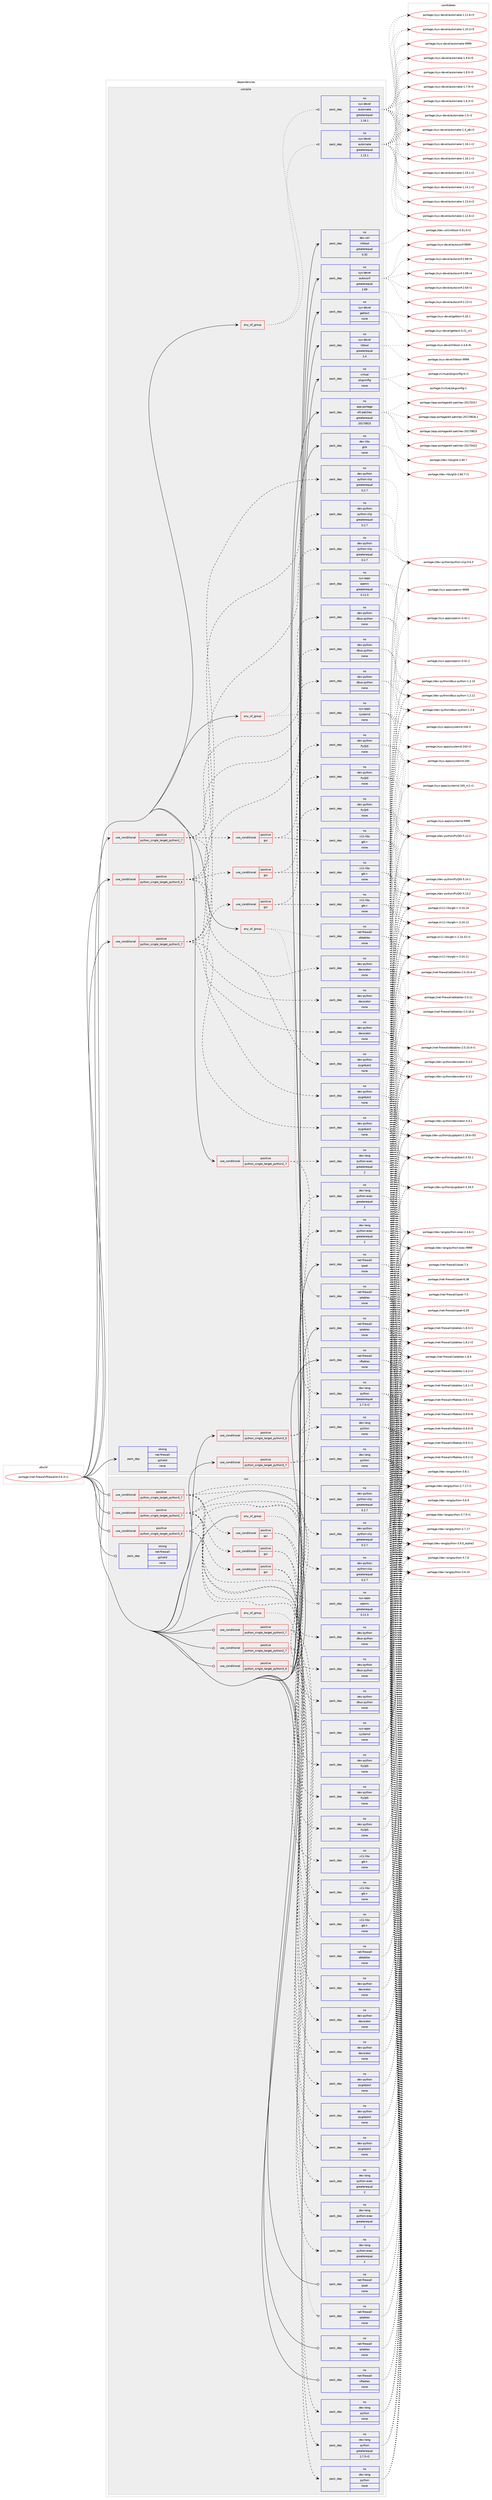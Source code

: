 digraph prolog {

# *************
# Graph options
# *************

newrank=true;
concentrate=true;
compound=true;
graph [rankdir=LR,fontname=Helvetica,fontsize=10,ranksep=1.5];#, ranksep=2.5, nodesep=0.2];
edge  [arrowhead=vee];
node  [fontname=Helvetica,fontsize=10];

# **********
# The ebuild
# **********

subgraph cluster_leftcol {
color=gray;
rank=same;
label=<<i>ebuild</i>>;
id [label="portage://net-firewall/firewalld-0.6.3-r1", color=red, width=4, href="../net-firewall/firewalld-0.6.3-r1.svg"];
}

# ****************
# The dependencies
# ****************

subgraph cluster_midcol {
color=gray;
label=<<i>dependencies</i>>;
subgraph cluster_compile {
fillcolor="#eeeeee";
style=filled;
label=<<i>compile</i>>;
subgraph any2272 {
dependency146465 [label=<<TABLE BORDER="0" CELLBORDER="1" CELLSPACING="0" CELLPADDING="4"><TR><TD CELLPADDING="10">any_of_group</TD></TR></TABLE>>, shape=none, color=red];subgraph pack111877 {
dependency146466 [label=<<TABLE BORDER="0" CELLBORDER="1" CELLSPACING="0" CELLPADDING="4" WIDTH="220"><TR><TD ROWSPAN="6" CELLPADDING="30">pack_dep</TD></TR><TR><TD WIDTH="110">no</TD></TR><TR><TD>net-firewall</TD></TR><TR><TD>ebtables</TD></TR><TR><TD>none</TD></TR><TR><TD></TD></TR></TABLE>>, shape=none, color=blue];
}
dependency146465:e -> dependency146466:w [weight=20,style="dotted",arrowhead="oinv"];
subgraph pack111878 {
dependency146467 [label=<<TABLE BORDER="0" CELLBORDER="1" CELLSPACING="0" CELLPADDING="4" WIDTH="220"><TR><TD ROWSPAN="6" CELLPADDING="30">pack_dep</TD></TR><TR><TD WIDTH="110">no</TD></TR><TR><TD>net-firewall</TD></TR><TR><TD>iptables</TD></TR><TR><TD>none</TD></TR><TR><TD></TD></TR></TABLE>>, shape=none, color=blue];
}
dependency146465:e -> dependency146467:w [weight=20,style="dotted",arrowhead="oinv"];
}
id:e -> dependency146465:w [weight=20,style="solid",arrowhead="vee"];
subgraph any2273 {
dependency146468 [label=<<TABLE BORDER="0" CELLBORDER="1" CELLSPACING="0" CELLPADDING="4"><TR><TD CELLPADDING="10">any_of_group</TD></TR></TABLE>>, shape=none, color=red];subgraph pack111879 {
dependency146469 [label=<<TABLE BORDER="0" CELLBORDER="1" CELLSPACING="0" CELLPADDING="4" WIDTH="220"><TR><TD ROWSPAN="6" CELLPADDING="30">pack_dep</TD></TR><TR><TD WIDTH="110">no</TD></TR><TR><TD>sys-apps</TD></TR><TR><TD>openrc</TD></TR><TR><TD>greaterequal</TD></TR><TR><TD>0.11.5</TD></TR></TABLE>>, shape=none, color=blue];
}
dependency146468:e -> dependency146469:w [weight=20,style="dotted",arrowhead="oinv"];
subgraph pack111880 {
dependency146470 [label=<<TABLE BORDER="0" CELLBORDER="1" CELLSPACING="0" CELLPADDING="4" WIDTH="220"><TR><TD ROWSPAN="6" CELLPADDING="30">pack_dep</TD></TR><TR><TD WIDTH="110">no</TD></TR><TR><TD>sys-apps</TD></TR><TR><TD>systemd</TD></TR><TR><TD>none</TD></TR><TR><TD></TD></TR></TABLE>>, shape=none, color=blue];
}
dependency146468:e -> dependency146470:w [weight=20,style="dotted",arrowhead="oinv"];
}
id:e -> dependency146468:w [weight=20,style="solid",arrowhead="vee"];
subgraph any2274 {
dependency146471 [label=<<TABLE BORDER="0" CELLBORDER="1" CELLSPACING="0" CELLPADDING="4"><TR><TD CELLPADDING="10">any_of_group</TD></TR></TABLE>>, shape=none, color=red];subgraph pack111881 {
dependency146472 [label=<<TABLE BORDER="0" CELLBORDER="1" CELLSPACING="0" CELLPADDING="4" WIDTH="220"><TR><TD ROWSPAN="6" CELLPADDING="30">pack_dep</TD></TR><TR><TD WIDTH="110">no</TD></TR><TR><TD>sys-devel</TD></TR><TR><TD>automake</TD></TR><TR><TD>greaterequal</TD></TR><TR><TD>1.16.1</TD></TR></TABLE>>, shape=none, color=blue];
}
dependency146471:e -> dependency146472:w [weight=20,style="dotted",arrowhead="oinv"];
subgraph pack111882 {
dependency146473 [label=<<TABLE BORDER="0" CELLBORDER="1" CELLSPACING="0" CELLPADDING="4" WIDTH="220"><TR><TD ROWSPAN="6" CELLPADDING="30">pack_dep</TD></TR><TR><TD WIDTH="110">no</TD></TR><TR><TD>sys-devel</TD></TR><TR><TD>automake</TD></TR><TR><TD>greaterequal</TD></TR><TR><TD>1.15.1</TD></TR></TABLE>>, shape=none, color=blue];
}
dependency146471:e -> dependency146473:w [weight=20,style="dotted",arrowhead="oinv"];
}
id:e -> dependency146471:w [weight=20,style="solid",arrowhead="vee"];
subgraph cond32164 {
dependency146474 [label=<<TABLE BORDER="0" CELLBORDER="1" CELLSPACING="0" CELLPADDING="4"><TR><TD ROWSPAN="3" CELLPADDING="10">use_conditional</TD></TR><TR><TD>positive</TD></TR><TR><TD>python_single_target_python2_7</TD></TR></TABLE>>, shape=none, color=red];
subgraph pack111883 {
dependency146475 [label=<<TABLE BORDER="0" CELLBORDER="1" CELLSPACING="0" CELLPADDING="4" WIDTH="220"><TR><TD ROWSPAN="6" CELLPADDING="30">pack_dep</TD></TR><TR><TD WIDTH="110">no</TD></TR><TR><TD>dev-lang</TD></TR><TR><TD>python</TD></TR><TR><TD>greaterequal</TD></TR><TR><TD>2.7.5-r2</TD></TR></TABLE>>, shape=none, color=blue];
}
dependency146474:e -> dependency146475:w [weight=20,style="dashed",arrowhead="vee"];
subgraph pack111884 {
dependency146476 [label=<<TABLE BORDER="0" CELLBORDER="1" CELLSPACING="0" CELLPADDING="4" WIDTH="220"><TR><TD ROWSPAN="6" CELLPADDING="30">pack_dep</TD></TR><TR><TD WIDTH="110">no</TD></TR><TR><TD>dev-lang</TD></TR><TR><TD>python-exec</TD></TR><TR><TD>greaterequal</TD></TR><TR><TD>2</TD></TR></TABLE>>, shape=none, color=blue];
}
dependency146474:e -> dependency146476:w [weight=20,style="dashed",arrowhead="vee"];
}
id:e -> dependency146474:w [weight=20,style="solid",arrowhead="vee"];
subgraph cond32165 {
dependency146477 [label=<<TABLE BORDER="0" CELLBORDER="1" CELLSPACING="0" CELLPADDING="4"><TR><TD ROWSPAN="3" CELLPADDING="10">use_conditional</TD></TR><TR><TD>positive</TD></TR><TR><TD>python_single_target_python2_7</TD></TR></TABLE>>, shape=none, color=red];
subgraph pack111885 {
dependency146478 [label=<<TABLE BORDER="0" CELLBORDER="1" CELLSPACING="0" CELLPADDING="4" WIDTH="220"><TR><TD ROWSPAN="6" CELLPADDING="30">pack_dep</TD></TR><TR><TD WIDTH="110">no</TD></TR><TR><TD>dev-python</TD></TR><TR><TD>dbus-python</TD></TR><TR><TD>none</TD></TR><TR><TD></TD></TR></TABLE>>, shape=none, color=blue];
}
dependency146477:e -> dependency146478:w [weight=20,style="dashed",arrowhead="vee"];
subgraph pack111886 {
dependency146479 [label=<<TABLE BORDER="0" CELLBORDER="1" CELLSPACING="0" CELLPADDING="4" WIDTH="220"><TR><TD ROWSPAN="6" CELLPADDING="30">pack_dep</TD></TR><TR><TD WIDTH="110">no</TD></TR><TR><TD>dev-python</TD></TR><TR><TD>decorator</TD></TR><TR><TD>none</TD></TR><TR><TD></TD></TR></TABLE>>, shape=none, color=blue];
}
dependency146477:e -> dependency146479:w [weight=20,style="dashed",arrowhead="vee"];
subgraph pack111887 {
dependency146480 [label=<<TABLE BORDER="0" CELLBORDER="1" CELLSPACING="0" CELLPADDING="4" WIDTH="220"><TR><TD ROWSPAN="6" CELLPADDING="30">pack_dep</TD></TR><TR><TD WIDTH="110">no</TD></TR><TR><TD>dev-python</TD></TR><TR><TD>python-slip</TD></TR><TR><TD>greaterequal</TD></TR><TR><TD>0.2.7</TD></TR></TABLE>>, shape=none, color=blue];
}
dependency146477:e -> dependency146480:w [weight=20,style="dashed",arrowhead="vee"];
subgraph pack111888 {
dependency146481 [label=<<TABLE BORDER="0" CELLBORDER="1" CELLSPACING="0" CELLPADDING="4" WIDTH="220"><TR><TD ROWSPAN="6" CELLPADDING="30">pack_dep</TD></TR><TR><TD WIDTH="110">no</TD></TR><TR><TD>dev-python</TD></TR><TR><TD>pygobject</TD></TR><TR><TD>none</TD></TR><TR><TD></TD></TR></TABLE>>, shape=none, color=blue];
}
dependency146477:e -> dependency146481:w [weight=20,style="dashed",arrowhead="vee"];
subgraph cond32166 {
dependency146482 [label=<<TABLE BORDER="0" CELLBORDER="1" CELLSPACING="0" CELLPADDING="4"><TR><TD ROWSPAN="3" CELLPADDING="10">use_conditional</TD></TR><TR><TD>positive</TD></TR><TR><TD>gui</TD></TR></TABLE>>, shape=none, color=red];
subgraph pack111889 {
dependency146483 [label=<<TABLE BORDER="0" CELLBORDER="1" CELLSPACING="0" CELLPADDING="4" WIDTH="220"><TR><TD ROWSPAN="6" CELLPADDING="30">pack_dep</TD></TR><TR><TD WIDTH="110">no</TD></TR><TR><TD>x11-libs</TD></TR><TR><TD>gtk+</TD></TR><TR><TD>none</TD></TR><TR><TD></TD></TR></TABLE>>, shape=none, color=blue];
}
dependency146482:e -> dependency146483:w [weight=20,style="dashed",arrowhead="vee"];
subgraph pack111890 {
dependency146484 [label=<<TABLE BORDER="0" CELLBORDER="1" CELLSPACING="0" CELLPADDING="4" WIDTH="220"><TR><TD ROWSPAN="6" CELLPADDING="30">pack_dep</TD></TR><TR><TD WIDTH="110">no</TD></TR><TR><TD>dev-python</TD></TR><TR><TD>PyQt5</TD></TR><TR><TD>none</TD></TR><TR><TD></TD></TR></TABLE>>, shape=none, color=blue];
}
dependency146482:e -> dependency146484:w [weight=20,style="dashed",arrowhead="vee"];
}
dependency146477:e -> dependency146482:w [weight=20,style="dashed",arrowhead="vee"];
}
id:e -> dependency146477:w [weight=20,style="solid",arrowhead="vee"];
subgraph cond32167 {
dependency146485 [label=<<TABLE BORDER="0" CELLBORDER="1" CELLSPACING="0" CELLPADDING="4"><TR><TD ROWSPAN="3" CELLPADDING="10">use_conditional</TD></TR><TR><TD>positive</TD></TR><TR><TD>python_single_target_python3_6</TD></TR></TABLE>>, shape=none, color=red];
subgraph pack111891 {
dependency146486 [label=<<TABLE BORDER="0" CELLBORDER="1" CELLSPACING="0" CELLPADDING="4" WIDTH="220"><TR><TD ROWSPAN="6" CELLPADDING="30">pack_dep</TD></TR><TR><TD WIDTH="110">no</TD></TR><TR><TD>dev-lang</TD></TR><TR><TD>python</TD></TR><TR><TD>none</TD></TR><TR><TD></TD></TR></TABLE>>, shape=none, color=blue];
}
dependency146485:e -> dependency146486:w [weight=20,style="dashed",arrowhead="vee"];
subgraph pack111892 {
dependency146487 [label=<<TABLE BORDER="0" CELLBORDER="1" CELLSPACING="0" CELLPADDING="4" WIDTH="220"><TR><TD ROWSPAN="6" CELLPADDING="30">pack_dep</TD></TR><TR><TD WIDTH="110">no</TD></TR><TR><TD>dev-lang</TD></TR><TR><TD>python-exec</TD></TR><TR><TD>greaterequal</TD></TR><TR><TD>2</TD></TR></TABLE>>, shape=none, color=blue];
}
dependency146485:e -> dependency146487:w [weight=20,style="dashed",arrowhead="vee"];
}
id:e -> dependency146485:w [weight=20,style="solid",arrowhead="vee"];
subgraph cond32168 {
dependency146488 [label=<<TABLE BORDER="0" CELLBORDER="1" CELLSPACING="0" CELLPADDING="4"><TR><TD ROWSPAN="3" CELLPADDING="10">use_conditional</TD></TR><TR><TD>positive</TD></TR><TR><TD>python_single_target_python3_6</TD></TR></TABLE>>, shape=none, color=red];
subgraph pack111893 {
dependency146489 [label=<<TABLE BORDER="0" CELLBORDER="1" CELLSPACING="0" CELLPADDING="4" WIDTH="220"><TR><TD ROWSPAN="6" CELLPADDING="30">pack_dep</TD></TR><TR><TD WIDTH="110">no</TD></TR><TR><TD>dev-python</TD></TR><TR><TD>dbus-python</TD></TR><TR><TD>none</TD></TR><TR><TD></TD></TR></TABLE>>, shape=none, color=blue];
}
dependency146488:e -> dependency146489:w [weight=20,style="dashed",arrowhead="vee"];
subgraph pack111894 {
dependency146490 [label=<<TABLE BORDER="0" CELLBORDER="1" CELLSPACING="0" CELLPADDING="4" WIDTH="220"><TR><TD ROWSPAN="6" CELLPADDING="30">pack_dep</TD></TR><TR><TD WIDTH="110">no</TD></TR><TR><TD>dev-python</TD></TR><TR><TD>decorator</TD></TR><TR><TD>none</TD></TR><TR><TD></TD></TR></TABLE>>, shape=none, color=blue];
}
dependency146488:e -> dependency146490:w [weight=20,style="dashed",arrowhead="vee"];
subgraph pack111895 {
dependency146491 [label=<<TABLE BORDER="0" CELLBORDER="1" CELLSPACING="0" CELLPADDING="4" WIDTH="220"><TR><TD ROWSPAN="6" CELLPADDING="30">pack_dep</TD></TR><TR><TD WIDTH="110">no</TD></TR><TR><TD>dev-python</TD></TR><TR><TD>python-slip</TD></TR><TR><TD>greaterequal</TD></TR><TR><TD>0.2.7</TD></TR></TABLE>>, shape=none, color=blue];
}
dependency146488:e -> dependency146491:w [weight=20,style="dashed",arrowhead="vee"];
subgraph pack111896 {
dependency146492 [label=<<TABLE BORDER="0" CELLBORDER="1" CELLSPACING="0" CELLPADDING="4" WIDTH="220"><TR><TD ROWSPAN="6" CELLPADDING="30">pack_dep</TD></TR><TR><TD WIDTH="110">no</TD></TR><TR><TD>dev-python</TD></TR><TR><TD>pygobject</TD></TR><TR><TD>none</TD></TR><TR><TD></TD></TR></TABLE>>, shape=none, color=blue];
}
dependency146488:e -> dependency146492:w [weight=20,style="dashed",arrowhead="vee"];
subgraph cond32169 {
dependency146493 [label=<<TABLE BORDER="0" CELLBORDER="1" CELLSPACING="0" CELLPADDING="4"><TR><TD ROWSPAN="3" CELLPADDING="10">use_conditional</TD></TR><TR><TD>positive</TD></TR><TR><TD>gui</TD></TR></TABLE>>, shape=none, color=red];
subgraph pack111897 {
dependency146494 [label=<<TABLE BORDER="0" CELLBORDER="1" CELLSPACING="0" CELLPADDING="4" WIDTH="220"><TR><TD ROWSPAN="6" CELLPADDING="30">pack_dep</TD></TR><TR><TD WIDTH="110">no</TD></TR><TR><TD>x11-libs</TD></TR><TR><TD>gtk+</TD></TR><TR><TD>none</TD></TR><TR><TD></TD></TR></TABLE>>, shape=none, color=blue];
}
dependency146493:e -> dependency146494:w [weight=20,style="dashed",arrowhead="vee"];
subgraph pack111898 {
dependency146495 [label=<<TABLE BORDER="0" CELLBORDER="1" CELLSPACING="0" CELLPADDING="4" WIDTH="220"><TR><TD ROWSPAN="6" CELLPADDING="30">pack_dep</TD></TR><TR><TD WIDTH="110">no</TD></TR><TR><TD>dev-python</TD></TR><TR><TD>PyQt5</TD></TR><TR><TD>none</TD></TR><TR><TD></TD></TR></TABLE>>, shape=none, color=blue];
}
dependency146493:e -> dependency146495:w [weight=20,style="dashed",arrowhead="vee"];
}
dependency146488:e -> dependency146493:w [weight=20,style="dashed",arrowhead="vee"];
}
id:e -> dependency146488:w [weight=20,style="solid",arrowhead="vee"];
subgraph cond32170 {
dependency146496 [label=<<TABLE BORDER="0" CELLBORDER="1" CELLSPACING="0" CELLPADDING="4"><TR><TD ROWSPAN="3" CELLPADDING="10">use_conditional</TD></TR><TR><TD>positive</TD></TR><TR><TD>python_single_target_python3_7</TD></TR></TABLE>>, shape=none, color=red];
subgraph pack111899 {
dependency146497 [label=<<TABLE BORDER="0" CELLBORDER="1" CELLSPACING="0" CELLPADDING="4" WIDTH="220"><TR><TD ROWSPAN="6" CELLPADDING="30">pack_dep</TD></TR><TR><TD WIDTH="110">no</TD></TR><TR><TD>dev-lang</TD></TR><TR><TD>python</TD></TR><TR><TD>none</TD></TR><TR><TD></TD></TR></TABLE>>, shape=none, color=blue];
}
dependency146496:e -> dependency146497:w [weight=20,style="dashed",arrowhead="vee"];
subgraph pack111900 {
dependency146498 [label=<<TABLE BORDER="0" CELLBORDER="1" CELLSPACING="0" CELLPADDING="4" WIDTH="220"><TR><TD ROWSPAN="6" CELLPADDING="30">pack_dep</TD></TR><TR><TD WIDTH="110">no</TD></TR><TR><TD>dev-lang</TD></TR><TR><TD>python-exec</TD></TR><TR><TD>greaterequal</TD></TR><TR><TD>2</TD></TR></TABLE>>, shape=none, color=blue];
}
dependency146496:e -> dependency146498:w [weight=20,style="dashed",arrowhead="vee"];
}
id:e -> dependency146496:w [weight=20,style="solid",arrowhead="vee"];
subgraph cond32171 {
dependency146499 [label=<<TABLE BORDER="0" CELLBORDER="1" CELLSPACING="0" CELLPADDING="4"><TR><TD ROWSPAN="3" CELLPADDING="10">use_conditional</TD></TR><TR><TD>positive</TD></TR><TR><TD>python_single_target_python3_7</TD></TR></TABLE>>, shape=none, color=red];
subgraph pack111901 {
dependency146500 [label=<<TABLE BORDER="0" CELLBORDER="1" CELLSPACING="0" CELLPADDING="4" WIDTH="220"><TR><TD ROWSPAN="6" CELLPADDING="30">pack_dep</TD></TR><TR><TD WIDTH="110">no</TD></TR><TR><TD>dev-python</TD></TR><TR><TD>dbus-python</TD></TR><TR><TD>none</TD></TR><TR><TD></TD></TR></TABLE>>, shape=none, color=blue];
}
dependency146499:e -> dependency146500:w [weight=20,style="dashed",arrowhead="vee"];
subgraph pack111902 {
dependency146501 [label=<<TABLE BORDER="0" CELLBORDER="1" CELLSPACING="0" CELLPADDING="4" WIDTH="220"><TR><TD ROWSPAN="6" CELLPADDING="30">pack_dep</TD></TR><TR><TD WIDTH="110">no</TD></TR><TR><TD>dev-python</TD></TR><TR><TD>decorator</TD></TR><TR><TD>none</TD></TR><TR><TD></TD></TR></TABLE>>, shape=none, color=blue];
}
dependency146499:e -> dependency146501:w [weight=20,style="dashed",arrowhead="vee"];
subgraph pack111903 {
dependency146502 [label=<<TABLE BORDER="0" CELLBORDER="1" CELLSPACING="0" CELLPADDING="4" WIDTH="220"><TR><TD ROWSPAN="6" CELLPADDING="30">pack_dep</TD></TR><TR><TD WIDTH="110">no</TD></TR><TR><TD>dev-python</TD></TR><TR><TD>python-slip</TD></TR><TR><TD>greaterequal</TD></TR><TR><TD>0.2.7</TD></TR></TABLE>>, shape=none, color=blue];
}
dependency146499:e -> dependency146502:w [weight=20,style="dashed",arrowhead="vee"];
subgraph pack111904 {
dependency146503 [label=<<TABLE BORDER="0" CELLBORDER="1" CELLSPACING="0" CELLPADDING="4" WIDTH="220"><TR><TD ROWSPAN="6" CELLPADDING="30">pack_dep</TD></TR><TR><TD WIDTH="110">no</TD></TR><TR><TD>dev-python</TD></TR><TR><TD>pygobject</TD></TR><TR><TD>none</TD></TR><TR><TD></TD></TR></TABLE>>, shape=none, color=blue];
}
dependency146499:e -> dependency146503:w [weight=20,style="dashed",arrowhead="vee"];
subgraph cond32172 {
dependency146504 [label=<<TABLE BORDER="0" CELLBORDER="1" CELLSPACING="0" CELLPADDING="4"><TR><TD ROWSPAN="3" CELLPADDING="10">use_conditional</TD></TR><TR><TD>positive</TD></TR><TR><TD>gui</TD></TR></TABLE>>, shape=none, color=red];
subgraph pack111905 {
dependency146505 [label=<<TABLE BORDER="0" CELLBORDER="1" CELLSPACING="0" CELLPADDING="4" WIDTH="220"><TR><TD ROWSPAN="6" CELLPADDING="30">pack_dep</TD></TR><TR><TD WIDTH="110">no</TD></TR><TR><TD>x11-libs</TD></TR><TR><TD>gtk+</TD></TR><TR><TD>none</TD></TR><TR><TD></TD></TR></TABLE>>, shape=none, color=blue];
}
dependency146504:e -> dependency146505:w [weight=20,style="dashed",arrowhead="vee"];
subgraph pack111906 {
dependency146506 [label=<<TABLE BORDER="0" CELLBORDER="1" CELLSPACING="0" CELLPADDING="4" WIDTH="220"><TR><TD ROWSPAN="6" CELLPADDING="30">pack_dep</TD></TR><TR><TD WIDTH="110">no</TD></TR><TR><TD>dev-python</TD></TR><TR><TD>PyQt5</TD></TR><TR><TD>none</TD></TR><TR><TD></TD></TR></TABLE>>, shape=none, color=blue];
}
dependency146504:e -> dependency146506:w [weight=20,style="dashed",arrowhead="vee"];
}
dependency146499:e -> dependency146504:w [weight=20,style="dashed",arrowhead="vee"];
}
id:e -> dependency146499:w [weight=20,style="solid",arrowhead="vee"];
subgraph pack111907 {
dependency146507 [label=<<TABLE BORDER="0" CELLBORDER="1" CELLSPACING="0" CELLPADDING="4" WIDTH="220"><TR><TD ROWSPAN="6" CELLPADDING="30">pack_dep</TD></TR><TR><TD WIDTH="110">no</TD></TR><TR><TD>app-portage</TD></TR><TR><TD>elt-patches</TD></TR><TR><TD>greaterequal</TD></TR><TR><TD>20170815</TD></TR></TABLE>>, shape=none, color=blue];
}
id:e -> dependency146507:w [weight=20,style="solid",arrowhead="vee"];
subgraph pack111908 {
dependency146508 [label=<<TABLE BORDER="0" CELLBORDER="1" CELLSPACING="0" CELLPADDING="4" WIDTH="220"><TR><TD ROWSPAN="6" CELLPADDING="30">pack_dep</TD></TR><TR><TD WIDTH="110">no</TD></TR><TR><TD>dev-libs</TD></TR><TR><TD>glib</TD></TR><TR><TD>none</TD></TR><TR><TD></TD></TR></TABLE>>, shape=none, color=blue];
}
id:e -> dependency146508:w [weight=20,style="solid",arrowhead="vee"];
subgraph pack111909 {
dependency146509 [label=<<TABLE BORDER="0" CELLBORDER="1" CELLSPACING="0" CELLPADDING="4" WIDTH="220"><TR><TD ROWSPAN="6" CELLPADDING="30">pack_dep</TD></TR><TR><TD WIDTH="110">no</TD></TR><TR><TD>dev-util</TD></TR><TR><TD>intltool</TD></TR><TR><TD>greaterequal</TD></TR><TR><TD>0.35</TD></TR></TABLE>>, shape=none, color=blue];
}
id:e -> dependency146509:w [weight=20,style="solid",arrowhead="vee"];
subgraph pack111910 {
dependency146510 [label=<<TABLE BORDER="0" CELLBORDER="1" CELLSPACING="0" CELLPADDING="4" WIDTH="220"><TR><TD ROWSPAN="6" CELLPADDING="30">pack_dep</TD></TR><TR><TD WIDTH="110">no</TD></TR><TR><TD>net-firewall</TD></TR><TR><TD>ipset</TD></TR><TR><TD>none</TD></TR><TR><TD></TD></TR></TABLE>>, shape=none, color=blue];
}
id:e -> dependency146510:w [weight=20,style="solid",arrowhead="vee"];
subgraph pack111911 {
dependency146511 [label=<<TABLE BORDER="0" CELLBORDER="1" CELLSPACING="0" CELLPADDING="4" WIDTH="220"><TR><TD ROWSPAN="6" CELLPADDING="30">pack_dep</TD></TR><TR><TD WIDTH="110">no</TD></TR><TR><TD>net-firewall</TD></TR><TR><TD>iptables</TD></TR><TR><TD>none</TD></TR><TR><TD></TD></TR></TABLE>>, shape=none, color=blue];
}
id:e -> dependency146511:w [weight=20,style="solid",arrowhead="vee"];
subgraph pack111912 {
dependency146512 [label=<<TABLE BORDER="0" CELLBORDER="1" CELLSPACING="0" CELLPADDING="4" WIDTH="220"><TR><TD ROWSPAN="6" CELLPADDING="30">pack_dep</TD></TR><TR><TD WIDTH="110">no</TD></TR><TR><TD>net-firewall</TD></TR><TR><TD>nftables</TD></TR><TR><TD>none</TD></TR><TR><TD></TD></TR></TABLE>>, shape=none, color=blue];
}
id:e -> dependency146512:w [weight=20,style="solid",arrowhead="vee"];
subgraph pack111913 {
dependency146513 [label=<<TABLE BORDER="0" CELLBORDER="1" CELLSPACING="0" CELLPADDING="4" WIDTH="220"><TR><TD ROWSPAN="6" CELLPADDING="30">pack_dep</TD></TR><TR><TD WIDTH="110">no</TD></TR><TR><TD>sys-devel</TD></TR><TR><TD>autoconf</TD></TR><TR><TD>greaterequal</TD></TR><TR><TD>2.69</TD></TR></TABLE>>, shape=none, color=blue];
}
id:e -> dependency146513:w [weight=20,style="solid",arrowhead="vee"];
subgraph pack111914 {
dependency146514 [label=<<TABLE BORDER="0" CELLBORDER="1" CELLSPACING="0" CELLPADDING="4" WIDTH="220"><TR><TD ROWSPAN="6" CELLPADDING="30">pack_dep</TD></TR><TR><TD WIDTH="110">no</TD></TR><TR><TD>sys-devel</TD></TR><TR><TD>gettext</TD></TR><TR><TD>none</TD></TR><TR><TD></TD></TR></TABLE>>, shape=none, color=blue];
}
id:e -> dependency146514:w [weight=20,style="solid",arrowhead="vee"];
subgraph pack111915 {
dependency146515 [label=<<TABLE BORDER="0" CELLBORDER="1" CELLSPACING="0" CELLPADDING="4" WIDTH="220"><TR><TD ROWSPAN="6" CELLPADDING="30">pack_dep</TD></TR><TR><TD WIDTH="110">no</TD></TR><TR><TD>sys-devel</TD></TR><TR><TD>libtool</TD></TR><TR><TD>greaterequal</TD></TR><TR><TD>2.4</TD></TR></TABLE>>, shape=none, color=blue];
}
id:e -> dependency146515:w [weight=20,style="solid",arrowhead="vee"];
subgraph pack111916 {
dependency146516 [label=<<TABLE BORDER="0" CELLBORDER="1" CELLSPACING="0" CELLPADDING="4" WIDTH="220"><TR><TD ROWSPAN="6" CELLPADDING="30">pack_dep</TD></TR><TR><TD WIDTH="110">no</TD></TR><TR><TD>virtual</TD></TR><TR><TD>pkgconfig</TD></TR><TR><TD>none</TD></TR><TR><TD></TD></TR></TABLE>>, shape=none, color=blue];
}
id:e -> dependency146516:w [weight=20,style="solid",arrowhead="vee"];
subgraph pack111917 {
dependency146517 [label=<<TABLE BORDER="0" CELLBORDER="1" CELLSPACING="0" CELLPADDING="4" WIDTH="220"><TR><TD ROWSPAN="6" CELLPADDING="30">pack_dep</TD></TR><TR><TD WIDTH="110">strong</TD></TR><TR><TD>net-firewall</TD></TR><TR><TD>gshield</TD></TR><TR><TD>none</TD></TR><TR><TD></TD></TR></TABLE>>, shape=none, color=blue];
}
id:e -> dependency146517:w [weight=20,style="solid",arrowhead="vee"];
}
subgraph cluster_compileandrun {
fillcolor="#eeeeee";
style=filled;
label=<<i>compile and run</i>>;
}
subgraph cluster_run {
fillcolor="#eeeeee";
style=filled;
label=<<i>run</i>>;
subgraph any2275 {
dependency146518 [label=<<TABLE BORDER="0" CELLBORDER="1" CELLSPACING="0" CELLPADDING="4"><TR><TD CELLPADDING="10">any_of_group</TD></TR></TABLE>>, shape=none, color=red];subgraph pack111918 {
dependency146519 [label=<<TABLE BORDER="0" CELLBORDER="1" CELLSPACING="0" CELLPADDING="4" WIDTH="220"><TR><TD ROWSPAN="6" CELLPADDING="30">pack_dep</TD></TR><TR><TD WIDTH="110">no</TD></TR><TR><TD>net-firewall</TD></TR><TR><TD>ebtables</TD></TR><TR><TD>none</TD></TR><TR><TD></TD></TR></TABLE>>, shape=none, color=blue];
}
dependency146518:e -> dependency146519:w [weight=20,style="dotted",arrowhead="oinv"];
subgraph pack111919 {
dependency146520 [label=<<TABLE BORDER="0" CELLBORDER="1" CELLSPACING="0" CELLPADDING="4" WIDTH="220"><TR><TD ROWSPAN="6" CELLPADDING="30">pack_dep</TD></TR><TR><TD WIDTH="110">no</TD></TR><TR><TD>net-firewall</TD></TR><TR><TD>iptables</TD></TR><TR><TD>none</TD></TR><TR><TD></TD></TR></TABLE>>, shape=none, color=blue];
}
dependency146518:e -> dependency146520:w [weight=20,style="dotted",arrowhead="oinv"];
}
id:e -> dependency146518:w [weight=20,style="solid",arrowhead="odot"];
subgraph any2276 {
dependency146521 [label=<<TABLE BORDER="0" CELLBORDER="1" CELLSPACING="0" CELLPADDING="4"><TR><TD CELLPADDING="10">any_of_group</TD></TR></TABLE>>, shape=none, color=red];subgraph pack111920 {
dependency146522 [label=<<TABLE BORDER="0" CELLBORDER="1" CELLSPACING="0" CELLPADDING="4" WIDTH="220"><TR><TD ROWSPAN="6" CELLPADDING="30">pack_dep</TD></TR><TR><TD WIDTH="110">no</TD></TR><TR><TD>sys-apps</TD></TR><TR><TD>openrc</TD></TR><TR><TD>greaterequal</TD></TR><TR><TD>0.11.5</TD></TR></TABLE>>, shape=none, color=blue];
}
dependency146521:e -> dependency146522:w [weight=20,style="dotted",arrowhead="oinv"];
subgraph pack111921 {
dependency146523 [label=<<TABLE BORDER="0" CELLBORDER="1" CELLSPACING="0" CELLPADDING="4" WIDTH="220"><TR><TD ROWSPAN="6" CELLPADDING="30">pack_dep</TD></TR><TR><TD WIDTH="110">no</TD></TR><TR><TD>sys-apps</TD></TR><TR><TD>systemd</TD></TR><TR><TD>none</TD></TR><TR><TD></TD></TR></TABLE>>, shape=none, color=blue];
}
dependency146521:e -> dependency146523:w [weight=20,style="dotted",arrowhead="oinv"];
}
id:e -> dependency146521:w [weight=20,style="solid",arrowhead="odot"];
subgraph cond32173 {
dependency146524 [label=<<TABLE BORDER="0" CELLBORDER="1" CELLSPACING="0" CELLPADDING="4"><TR><TD ROWSPAN="3" CELLPADDING="10">use_conditional</TD></TR><TR><TD>positive</TD></TR><TR><TD>python_single_target_python2_7</TD></TR></TABLE>>, shape=none, color=red];
subgraph pack111922 {
dependency146525 [label=<<TABLE BORDER="0" CELLBORDER="1" CELLSPACING="0" CELLPADDING="4" WIDTH="220"><TR><TD ROWSPAN="6" CELLPADDING="30">pack_dep</TD></TR><TR><TD WIDTH="110">no</TD></TR><TR><TD>dev-lang</TD></TR><TR><TD>python</TD></TR><TR><TD>greaterequal</TD></TR><TR><TD>2.7.5-r2</TD></TR></TABLE>>, shape=none, color=blue];
}
dependency146524:e -> dependency146525:w [weight=20,style="dashed",arrowhead="vee"];
subgraph pack111923 {
dependency146526 [label=<<TABLE BORDER="0" CELLBORDER="1" CELLSPACING="0" CELLPADDING="4" WIDTH="220"><TR><TD ROWSPAN="6" CELLPADDING="30">pack_dep</TD></TR><TR><TD WIDTH="110">no</TD></TR><TR><TD>dev-lang</TD></TR><TR><TD>python-exec</TD></TR><TR><TD>greaterequal</TD></TR><TR><TD>2</TD></TR></TABLE>>, shape=none, color=blue];
}
dependency146524:e -> dependency146526:w [weight=20,style="dashed",arrowhead="vee"];
}
id:e -> dependency146524:w [weight=20,style="solid",arrowhead="odot"];
subgraph cond32174 {
dependency146527 [label=<<TABLE BORDER="0" CELLBORDER="1" CELLSPACING="0" CELLPADDING="4"><TR><TD ROWSPAN="3" CELLPADDING="10">use_conditional</TD></TR><TR><TD>positive</TD></TR><TR><TD>python_single_target_python2_7</TD></TR></TABLE>>, shape=none, color=red];
subgraph pack111924 {
dependency146528 [label=<<TABLE BORDER="0" CELLBORDER="1" CELLSPACING="0" CELLPADDING="4" WIDTH="220"><TR><TD ROWSPAN="6" CELLPADDING="30">pack_dep</TD></TR><TR><TD WIDTH="110">no</TD></TR><TR><TD>dev-python</TD></TR><TR><TD>dbus-python</TD></TR><TR><TD>none</TD></TR><TR><TD></TD></TR></TABLE>>, shape=none, color=blue];
}
dependency146527:e -> dependency146528:w [weight=20,style="dashed",arrowhead="vee"];
subgraph pack111925 {
dependency146529 [label=<<TABLE BORDER="0" CELLBORDER="1" CELLSPACING="0" CELLPADDING="4" WIDTH="220"><TR><TD ROWSPAN="6" CELLPADDING="30">pack_dep</TD></TR><TR><TD WIDTH="110">no</TD></TR><TR><TD>dev-python</TD></TR><TR><TD>decorator</TD></TR><TR><TD>none</TD></TR><TR><TD></TD></TR></TABLE>>, shape=none, color=blue];
}
dependency146527:e -> dependency146529:w [weight=20,style="dashed",arrowhead="vee"];
subgraph pack111926 {
dependency146530 [label=<<TABLE BORDER="0" CELLBORDER="1" CELLSPACING="0" CELLPADDING="4" WIDTH="220"><TR><TD ROWSPAN="6" CELLPADDING="30">pack_dep</TD></TR><TR><TD WIDTH="110">no</TD></TR><TR><TD>dev-python</TD></TR><TR><TD>python-slip</TD></TR><TR><TD>greaterequal</TD></TR><TR><TD>0.2.7</TD></TR></TABLE>>, shape=none, color=blue];
}
dependency146527:e -> dependency146530:w [weight=20,style="dashed",arrowhead="vee"];
subgraph pack111927 {
dependency146531 [label=<<TABLE BORDER="0" CELLBORDER="1" CELLSPACING="0" CELLPADDING="4" WIDTH="220"><TR><TD ROWSPAN="6" CELLPADDING="30">pack_dep</TD></TR><TR><TD WIDTH="110">no</TD></TR><TR><TD>dev-python</TD></TR><TR><TD>pygobject</TD></TR><TR><TD>none</TD></TR><TR><TD></TD></TR></TABLE>>, shape=none, color=blue];
}
dependency146527:e -> dependency146531:w [weight=20,style="dashed",arrowhead="vee"];
subgraph cond32175 {
dependency146532 [label=<<TABLE BORDER="0" CELLBORDER="1" CELLSPACING="0" CELLPADDING="4"><TR><TD ROWSPAN="3" CELLPADDING="10">use_conditional</TD></TR><TR><TD>positive</TD></TR><TR><TD>gui</TD></TR></TABLE>>, shape=none, color=red];
subgraph pack111928 {
dependency146533 [label=<<TABLE BORDER="0" CELLBORDER="1" CELLSPACING="0" CELLPADDING="4" WIDTH="220"><TR><TD ROWSPAN="6" CELLPADDING="30">pack_dep</TD></TR><TR><TD WIDTH="110">no</TD></TR><TR><TD>x11-libs</TD></TR><TR><TD>gtk+</TD></TR><TR><TD>none</TD></TR><TR><TD></TD></TR></TABLE>>, shape=none, color=blue];
}
dependency146532:e -> dependency146533:w [weight=20,style="dashed",arrowhead="vee"];
subgraph pack111929 {
dependency146534 [label=<<TABLE BORDER="0" CELLBORDER="1" CELLSPACING="0" CELLPADDING="4" WIDTH="220"><TR><TD ROWSPAN="6" CELLPADDING="30">pack_dep</TD></TR><TR><TD WIDTH="110">no</TD></TR><TR><TD>dev-python</TD></TR><TR><TD>PyQt5</TD></TR><TR><TD>none</TD></TR><TR><TD></TD></TR></TABLE>>, shape=none, color=blue];
}
dependency146532:e -> dependency146534:w [weight=20,style="dashed",arrowhead="vee"];
}
dependency146527:e -> dependency146532:w [weight=20,style="dashed",arrowhead="vee"];
}
id:e -> dependency146527:w [weight=20,style="solid",arrowhead="odot"];
subgraph cond32176 {
dependency146535 [label=<<TABLE BORDER="0" CELLBORDER="1" CELLSPACING="0" CELLPADDING="4"><TR><TD ROWSPAN="3" CELLPADDING="10">use_conditional</TD></TR><TR><TD>positive</TD></TR><TR><TD>python_single_target_python3_6</TD></TR></TABLE>>, shape=none, color=red];
subgraph pack111930 {
dependency146536 [label=<<TABLE BORDER="0" CELLBORDER="1" CELLSPACING="0" CELLPADDING="4" WIDTH="220"><TR><TD ROWSPAN="6" CELLPADDING="30">pack_dep</TD></TR><TR><TD WIDTH="110">no</TD></TR><TR><TD>dev-lang</TD></TR><TR><TD>python</TD></TR><TR><TD>none</TD></TR><TR><TD></TD></TR></TABLE>>, shape=none, color=blue];
}
dependency146535:e -> dependency146536:w [weight=20,style="dashed",arrowhead="vee"];
subgraph pack111931 {
dependency146537 [label=<<TABLE BORDER="0" CELLBORDER="1" CELLSPACING="0" CELLPADDING="4" WIDTH="220"><TR><TD ROWSPAN="6" CELLPADDING="30">pack_dep</TD></TR><TR><TD WIDTH="110">no</TD></TR><TR><TD>dev-lang</TD></TR><TR><TD>python-exec</TD></TR><TR><TD>greaterequal</TD></TR><TR><TD>2</TD></TR></TABLE>>, shape=none, color=blue];
}
dependency146535:e -> dependency146537:w [weight=20,style="dashed",arrowhead="vee"];
}
id:e -> dependency146535:w [weight=20,style="solid",arrowhead="odot"];
subgraph cond32177 {
dependency146538 [label=<<TABLE BORDER="0" CELLBORDER="1" CELLSPACING="0" CELLPADDING="4"><TR><TD ROWSPAN="3" CELLPADDING="10">use_conditional</TD></TR><TR><TD>positive</TD></TR><TR><TD>python_single_target_python3_6</TD></TR></TABLE>>, shape=none, color=red];
subgraph pack111932 {
dependency146539 [label=<<TABLE BORDER="0" CELLBORDER="1" CELLSPACING="0" CELLPADDING="4" WIDTH="220"><TR><TD ROWSPAN="6" CELLPADDING="30">pack_dep</TD></TR><TR><TD WIDTH="110">no</TD></TR><TR><TD>dev-python</TD></TR><TR><TD>dbus-python</TD></TR><TR><TD>none</TD></TR><TR><TD></TD></TR></TABLE>>, shape=none, color=blue];
}
dependency146538:e -> dependency146539:w [weight=20,style="dashed",arrowhead="vee"];
subgraph pack111933 {
dependency146540 [label=<<TABLE BORDER="0" CELLBORDER="1" CELLSPACING="0" CELLPADDING="4" WIDTH="220"><TR><TD ROWSPAN="6" CELLPADDING="30">pack_dep</TD></TR><TR><TD WIDTH="110">no</TD></TR><TR><TD>dev-python</TD></TR><TR><TD>decorator</TD></TR><TR><TD>none</TD></TR><TR><TD></TD></TR></TABLE>>, shape=none, color=blue];
}
dependency146538:e -> dependency146540:w [weight=20,style="dashed",arrowhead="vee"];
subgraph pack111934 {
dependency146541 [label=<<TABLE BORDER="0" CELLBORDER="1" CELLSPACING="0" CELLPADDING="4" WIDTH="220"><TR><TD ROWSPAN="6" CELLPADDING="30">pack_dep</TD></TR><TR><TD WIDTH="110">no</TD></TR><TR><TD>dev-python</TD></TR><TR><TD>python-slip</TD></TR><TR><TD>greaterequal</TD></TR><TR><TD>0.2.7</TD></TR></TABLE>>, shape=none, color=blue];
}
dependency146538:e -> dependency146541:w [weight=20,style="dashed",arrowhead="vee"];
subgraph pack111935 {
dependency146542 [label=<<TABLE BORDER="0" CELLBORDER="1" CELLSPACING="0" CELLPADDING="4" WIDTH="220"><TR><TD ROWSPAN="6" CELLPADDING="30">pack_dep</TD></TR><TR><TD WIDTH="110">no</TD></TR><TR><TD>dev-python</TD></TR><TR><TD>pygobject</TD></TR><TR><TD>none</TD></TR><TR><TD></TD></TR></TABLE>>, shape=none, color=blue];
}
dependency146538:e -> dependency146542:w [weight=20,style="dashed",arrowhead="vee"];
subgraph cond32178 {
dependency146543 [label=<<TABLE BORDER="0" CELLBORDER="1" CELLSPACING="0" CELLPADDING="4"><TR><TD ROWSPAN="3" CELLPADDING="10">use_conditional</TD></TR><TR><TD>positive</TD></TR><TR><TD>gui</TD></TR></TABLE>>, shape=none, color=red];
subgraph pack111936 {
dependency146544 [label=<<TABLE BORDER="0" CELLBORDER="1" CELLSPACING="0" CELLPADDING="4" WIDTH="220"><TR><TD ROWSPAN="6" CELLPADDING="30">pack_dep</TD></TR><TR><TD WIDTH="110">no</TD></TR><TR><TD>x11-libs</TD></TR><TR><TD>gtk+</TD></TR><TR><TD>none</TD></TR><TR><TD></TD></TR></TABLE>>, shape=none, color=blue];
}
dependency146543:e -> dependency146544:w [weight=20,style="dashed",arrowhead="vee"];
subgraph pack111937 {
dependency146545 [label=<<TABLE BORDER="0" CELLBORDER="1" CELLSPACING="0" CELLPADDING="4" WIDTH="220"><TR><TD ROWSPAN="6" CELLPADDING="30">pack_dep</TD></TR><TR><TD WIDTH="110">no</TD></TR><TR><TD>dev-python</TD></TR><TR><TD>PyQt5</TD></TR><TR><TD>none</TD></TR><TR><TD></TD></TR></TABLE>>, shape=none, color=blue];
}
dependency146543:e -> dependency146545:w [weight=20,style="dashed",arrowhead="vee"];
}
dependency146538:e -> dependency146543:w [weight=20,style="dashed",arrowhead="vee"];
}
id:e -> dependency146538:w [weight=20,style="solid",arrowhead="odot"];
subgraph cond32179 {
dependency146546 [label=<<TABLE BORDER="0" CELLBORDER="1" CELLSPACING="0" CELLPADDING="4"><TR><TD ROWSPAN="3" CELLPADDING="10">use_conditional</TD></TR><TR><TD>positive</TD></TR><TR><TD>python_single_target_python3_7</TD></TR></TABLE>>, shape=none, color=red];
subgraph pack111938 {
dependency146547 [label=<<TABLE BORDER="0" CELLBORDER="1" CELLSPACING="0" CELLPADDING="4" WIDTH="220"><TR><TD ROWSPAN="6" CELLPADDING="30">pack_dep</TD></TR><TR><TD WIDTH="110">no</TD></TR><TR><TD>dev-lang</TD></TR><TR><TD>python</TD></TR><TR><TD>none</TD></TR><TR><TD></TD></TR></TABLE>>, shape=none, color=blue];
}
dependency146546:e -> dependency146547:w [weight=20,style="dashed",arrowhead="vee"];
subgraph pack111939 {
dependency146548 [label=<<TABLE BORDER="0" CELLBORDER="1" CELLSPACING="0" CELLPADDING="4" WIDTH="220"><TR><TD ROWSPAN="6" CELLPADDING="30">pack_dep</TD></TR><TR><TD WIDTH="110">no</TD></TR><TR><TD>dev-lang</TD></TR><TR><TD>python-exec</TD></TR><TR><TD>greaterequal</TD></TR><TR><TD>2</TD></TR></TABLE>>, shape=none, color=blue];
}
dependency146546:e -> dependency146548:w [weight=20,style="dashed",arrowhead="vee"];
}
id:e -> dependency146546:w [weight=20,style="solid",arrowhead="odot"];
subgraph cond32180 {
dependency146549 [label=<<TABLE BORDER="0" CELLBORDER="1" CELLSPACING="0" CELLPADDING="4"><TR><TD ROWSPAN="3" CELLPADDING="10">use_conditional</TD></TR><TR><TD>positive</TD></TR><TR><TD>python_single_target_python3_7</TD></TR></TABLE>>, shape=none, color=red];
subgraph pack111940 {
dependency146550 [label=<<TABLE BORDER="0" CELLBORDER="1" CELLSPACING="0" CELLPADDING="4" WIDTH="220"><TR><TD ROWSPAN="6" CELLPADDING="30">pack_dep</TD></TR><TR><TD WIDTH="110">no</TD></TR><TR><TD>dev-python</TD></TR><TR><TD>dbus-python</TD></TR><TR><TD>none</TD></TR><TR><TD></TD></TR></TABLE>>, shape=none, color=blue];
}
dependency146549:e -> dependency146550:w [weight=20,style="dashed",arrowhead="vee"];
subgraph pack111941 {
dependency146551 [label=<<TABLE BORDER="0" CELLBORDER="1" CELLSPACING="0" CELLPADDING="4" WIDTH="220"><TR><TD ROWSPAN="6" CELLPADDING="30">pack_dep</TD></TR><TR><TD WIDTH="110">no</TD></TR><TR><TD>dev-python</TD></TR><TR><TD>decorator</TD></TR><TR><TD>none</TD></TR><TR><TD></TD></TR></TABLE>>, shape=none, color=blue];
}
dependency146549:e -> dependency146551:w [weight=20,style="dashed",arrowhead="vee"];
subgraph pack111942 {
dependency146552 [label=<<TABLE BORDER="0" CELLBORDER="1" CELLSPACING="0" CELLPADDING="4" WIDTH="220"><TR><TD ROWSPAN="6" CELLPADDING="30">pack_dep</TD></TR><TR><TD WIDTH="110">no</TD></TR><TR><TD>dev-python</TD></TR><TR><TD>python-slip</TD></TR><TR><TD>greaterequal</TD></TR><TR><TD>0.2.7</TD></TR></TABLE>>, shape=none, color=blue];
}
dependency146549:e -> dependency146552:w [weight=20,style="dashed",arrowhead="vee"];
subgraph pack111943 {
dependency146553 [label=<<TABLE BORDER="0" CELLBORDER="1" CELLSPACING="0" CELLPADDING="4" WIDTH="220"><TR><TD ROWSPAN="6" CELLPADDING="30">pack_dep</TD></TR><TR><TD WIDTH="110">no</TD></TR><TR><TD>dev-python</TD></TR><TR><TD>pygobject</TD></TR><TR><TD>none</TD></TR><TR><TD></TD></TR></TABLE>>, shape=none, color=blue];
}
dependency146549:e -> dependency146553:w [weight=20,style="dashed",arrowhead="vee"];
subgraph cond32181 {
dependency146554 [label=<<TABLE BORDER="0" CELLBORDER="1" CELLSPACING="0" CELLPADDING="4"><TR><TD ROWSPAN="3" CELLPADDING="10">use_conditional</TD></TR><TR><TD>positive</TD></TR><TR><TD>gui</TD></TR></TABLE>>, shape=none, color=red];
subgraph pack111944 {
dependency146555 [label=<<TABLE BORDER="0" CELLBORDER="1" CELLSPACING="0" CELLPADDING="4" WIDTH="220"><TR><TD ROWSPAN="6" CELLPADDING="30">pack_dep</TD></TR><TR><TD WIDTH="110">no</TD></TR><TR><TD>x11-libs</TD></TR><TR><TD>gtk+</TD></TR><TR><TD>none</TD></TR><TR><TD></TD></TR></TABLE>>, shape=none, color=blue];
}
dependency146554:e -> dependency146555:w [weight=20,style="dashed",arrowhead="vee"];
subgraph pack111945 {
dependency146556 [label=<<TABLE BORDER="0" CELLBORDER="1" CELLSPACING="0" CELLPADDING="4" WIDTH="220"><TR><TD ROWSPAN="6" CELLPADDING="30">pack_dep</TD></TR><TR><TD WIDTH="110">no</TD></TR><TR><TD>dev-python</TD></TR><TR><TD>PyQt5</TD></TR><TR><TD>none</TD></TR><TR><TD></TD></TR></TABLE>>, shape=none, color=blue];
}
dependency146554:e -> dependency146556:w [weight=20,style="dashed",arrowhead="vee"];
}
dependency146549:e -> dependency146554:w [weight=20,style="dashed",arrowhead="vee"];
}
id:e -> dependency146549:w [weight=20,style="solid",arrowhead="odot"];
subgraph pack111946 {
dependency146557 [label=<<TABLE BORDER="0" CELLBORDER="1" CELLSPACING="0" CELLPADDING="4" WIDTH="220"><TR><TD ROWSPAN="6" CELLPADDING="30">pack_dep</TD></TR><TR><TD WIDTH="110">no</TD></TR><TR><TD>net-firewall</TD></TR><TR><TD>ipset</TD></TR><TR><TD>none</TD></TR><TR><TD></TD></TR></TABLE>>, shape=none, color=blue];
}
id:e -> dependency146557:w [weight=20,style="solid",arrowhead="odot"];
subgraph pack111947 {
dependency146558 [label=<<TABLE BORDER="0" CELLBORDER="1" CELLSPACING="0" CELLPADDING="4" WIDTH="220"><TR><TD ROWSPAN="6" CELLPADDING="30">pack_dep</TD></TR><TR><TD WIDTH="110">no</TD></TR><TR><TD>net-firewall</TD></TR><TR><TD>iptables</TD></TR><TR><TD>none</TD></TR><TR><TD></TD></TR></TABLE>>, shape=none, color=blue];
}
id:e -> dependency146558:w [weight=20,style="solid",arrowhead="odot"];
subgraph pack111948 {
dependency146559 [label=<<TABLE BORDER="0" CELLBORDER="1" CELLSPACING="0" CELLPADDING="4" WIDTH="220"><TR><TD ROWSPAN="6" CELLPADDING="30">pack_dep</TD></TR><TR><TD WIDTH="110">no</TD></TR><TR><TD>net-firewall</TD></TR><TR><TD>nftables</TD></TR><TR><TD>none</TD></TR><TR><TD></TD></TR></TABLE>>, shape=none, color=blue];
}
id:e -> dependency146559:w [weight=20,style="solid",arrowhead="odot"];
subgraph pack111949 {
dependency146560 [label=<<TABLE BORDER="0" CELLBORDER="1" CELLSPACING="0" CELLPADDING="4" WIDTH="220"><TR><TD ROWSPAN="6" CELLPADDING="30">pack_dep</TD></TR><TR><TD WIDTH="110">strong</TD></TR><TR><TD>net-firewall</TD></TR><TR><TD>gshield</TD></TR><TR><TD>none</TD></TR><TR><TD></TD></TR></TABLE>>, shape=none, color=blue];
}
id:e -> dependency146560:w [weight=20,style="solid",arrowhead="odot"];
}
}

# **************
# The candidates
# **************

subgraph cluster_choices {
rank=same;
color=gray;
label=<<i>candidates</i>>;

subgraph choice111877 {
color=black;
nodesep=1;
choice11010111645102105114101119971081084710198116979810810111545504648464949 [label="portage://net-firewall/ebtables-2.0.11", color=red, width=4,href="../net-firewall/ebtables-2.0.11.svg"];
choice1101011164510210511410111997108108471019811697981081011154550464846494846524511450 [label="portage://net-firewall/ebtables-2.0.10.4-r2", color=red, width=4,href="../net-firewall/ebtables-2.0.10.4-r2.svg"];
choice1101011164510210511410111997108108471019811697981081011154550464846494846524511449 [label="portage://net-firewall/ebtables-2.0.10.4-r1", color=red, width=4,href="../net-firewall/ebtables-2.0.10.4-r1.svg"];
choice110101116451021051141011199710810847101981169798108101115455046484649484652 [label="portage://net-firewall/ebtables-2.0.10.4", color=red, width=4,href="../net-firewall/ebtables-2.0.10.4.svg"];
dependency146466:e -> choice11010111645102105114101119971081084710198116979810810111545504648464949:w [style=dotted,weight="100"];
dependency146466:e -> choice1101011164510210511410111997108108471019811697981081011154550464846494846524511450:w [style=dotted,weight="100"];
dependency146466:e -> choice1101011164510210511410111997108108471019811697981081011154550464846494846524511449:w [style=dotted,weight="100"];
dependency146466:e -> choice110101116451021051141011199710810847101981169798108101115455046484649484652:w [style=dotted,weight="100"];
}
subgraph choice111878 {
color=black;
nodesep=1;
choice1101011164510210511410111997108108471051121169798108101115454946564652 [label="portage://net-firewall/iptables-1.8.4", color=red, width=4,href="../net-firewall/iptables-1.8.4.svg"];
choice11010111645102105114101119971081084710511211697981081011154549465646514511449 [label="portage://net-firewall/iptables-1.8.3-r1", color=red, width=4,href="../net-firewall/iptables-1.8.3-r1.svg"];
choice11010111645102105114101119971081084710511211697981081011154549465646504511450 [label="portage://net-firewall/iptables-1.8.2-r2", color=red, width=4,href="../net-firewall/iptables-1.8.2-r2.svg"];
choice11010111645102105114101119971081084710511211697981081011154549465446504511450 [label="portage://net-firewall/iptables-1.6.2-r2", color=red, width=4,href="../net-firewall/iptables-1.6.2-r2.svg"];
choice11010111645102105114101119971081084710511211697981081011154549465446494511451 [label="portage://net-firewall/iptables-1.6.1-r3", color=red, width=4,href="../net-firewall/iptables-1.6.1-r3.svg"];
dependency146467:e -> choice1101011164510210511410111997108108471051121169798108101115454946564652:w [style=dotted,weight="100"];
dependency146467:e -> choice11010111645102105114101119971081084710511211697981081011154549465646514511449:w [style=dotted,weight="100"];
dependency146467:e -> choice11010111645102105114101119971081084710511211697981081011154549465646504511450:w [style=dotted,weight="100"];
dependency146467:e -> choice11010111645102105114101119971081084710511211697981081011154549465446504511450:w [style=dotted,weight="100"];
dependency146467:e -> choice11010111645102105114101119971081084710511211697981081011154549465446494511451:w [style=dotted,weight="100"];
}
subgraph choice111879 {
color=black;
nodesep=1;
choice115121115459711211211547111112101110114994557575757 [label="portage://sys-apps/openrc-9999", color=red, width=4,href="../sys-apps/openrc-9999.svg"];
choice1151211154597112112115471111121011101149945484652504649 [label="portage://sys-apps/openrc-0.42.1", color=red, width=4,href="../sys-apps/openrc-0.42.1.svg"];
choice1151211154597112112115471111121011101149945484652494650 [label="portage://sys-apps/openrc-0.41.2", color=red, width=4,href="../sys-apps/openrc-0.41.2.svg"];
dependency146469:e -> choice115121115459711211211547111112101110114994557575757:w [style=dotted,weight="100"];
dependency146469:e -> choice1151211154597112112115471111121011101149945484652504649:w [style=dotted,weight="100"];
dependency146469:e -> choice1151211154597112112115471111121011101149945484652494650:w [style=dotted,weight="100"];
}
subgraph choice111880 {
color=black;
nodesep=1;
choice1151211154597112112115471151211151161011091004557575757 [label="portage://sys-apps/systemd-9999", color=red, width=4,href="../sys-apps/systemd-9999.svg"];
choice115121115459711211211547115121115116101109100455052539511499494511449 [label="portage://sys-apps/systemd-245_rc1-r1", color=red, width=4,href="../sys-apps/systemd-245_rc1-r1.svg"];
choice115121115459711211211547115121115116101109100455052524651 [label="portage://sys-apps/systemd-244.3", color=red, width=4,href="../sys-apps/systemd-244.3.svg"];
choice11512111545971121121154711512111511610110910045505252 [label="portage://sys-apps/systemd-244", color=red, width=4,href="../sys-apps/systemd-244.svg"];
choice115121115459711211211547115121115116101109100455052514511450 [label="portage://sys-apps/systemd-243-r2", color=red, width=4,href="../sys-apps/systemd-243-r2.svg"];
dependency146470:e -> choice1151211154597112112115471151211151161011091004557575757:w [style=dotted,weight="100"];
dependency146470:e -> choice115121115459711211211547115121115116101109100455052539511499494511449:w [style=dotted,weight="100"];
dependency146470:e -> choice115121115459711211211547115121115116101109100455052524651:w [style=dotted,weight="100"];
dependency146470:e -> choice11512111545971121121154711512111511610110910045505252:w [style=dotted,weight="100"];
dependency146470:e -> choice115121115459711211211547115121115116101109100455052514511450:w [style=dotted,weight="100"];
}
subgraph choice111881 {
color=black;
nodesep=1;
choice115121115451001011181011084797117116111109971071014557575757 [label="portage://sys-devel/automake-9999", color=red, width=4,href="../sys-devel/automake-9999.svg"];
choice115121115451001011181011084797117116111109971071014549465746544511453 [label="portage://sys-devel/automake-1.9.6-r5", color=red, width=4,href="../sys-devel/automake-1.9.6-r5.svg"];
choice115121115451001011181011084797117116111109971071014549465646534511453 [label="portage://sys-devel/automake-1.8.5-r5", color=red, width=4,href="../sys-devel/automake-1.8.5-r5.svg"];
choice115121115451001011181011084797117116111109971071014549465546574511451 [label="portage://sys-devel/automake-1.7.9-r3", color=red, width=4,href="../sys-devel/automake-1.7.9-r3.svg"];
choice115121115451001011181011084797117116111109971071014549465446514511450 [label="portage://sys-devel/automake-1.6.3-r2", color=red, width=4,href="../sys-devel/automake-1.6.3-r2.svg"];
choice11512111545100101118101108479711711611110997107101454946534511450 [label="portage://sys-devel/automake-1.5-r2", color=red, width=4,href="../sys-devel/automake-1.5-r2.svg"];
choice115121115451001011181011084797117116111109971071014549465295112544511450 [label="portage://sys-devel/automake-1.4_p6-r2", color=red, width=4,href="../sys-devel/automake-1.4_p6-r2.svg"];
choice11512111545100101118101108479711711611110997107101454946495446494511450 [label="portage://sys-devel/automake-1.16.1-r2", color=red, width=4,href="../sys-devel/automake-1.16.1-r2.svg"];
choice11512111545100101118101108479711711611110997107101454946495446494511449 [label="portage://sys-devel/automake-1.16.1-r1", color=red, width=4,href="../sys-devel/automake-1.16.1-r1.svg"];
choice11512111545100101118101108479711711611110997107101454946495346494511450 [label="portage://sys-devel/automake-1.15.1-r2", color=red, width=4,href="../sys-devel/automake-1.15.1-r2.svg"];
choice11512111545100101118101108479711711611110997107101454946495246494511450 [label="portage://sys-devel/automake-1.14.1-r2", color=red, width=4,href="../sys-devel/automake-1.14.1-r2.svg"];
choice11512111545100101118101108479711711611110997107101454946495146524511450 [label="portage://sys-devel/automake-1.13.4-r2", color=red, width=4,href="../sys-devel/automake-1.13.4-r2.svg"];
choice11512111545100101118101108479711711611110997107101454946495046544511450 [label="portage://sys-devel/automake-1.12.6-r2", color=red, width=4,href="../sys-devel/automake-1.12.6-r2.svg"];
choice11512111545100101118101108479711711611110997107101454946494946544511451 [label="portage://sys-devel/automake-1.11.6-r3", color=red, width=4,href="../sys-devel/automake-1.11.6-r3.svg"];
choice11512111545100101118101108479711711611110997107101454946494846514511451 [label="portage://sys-devel/automake-1.10.3-r3", color=red, width=4,href="../sys-devel/automake-1.10.3-r3.svg"];
dependency146472:e -> choice115121115451001011181011084797117116111109971071014557575757:w [style=dotted,weight="100"];
dependency146472:e -> choice115121115451001011181011084797117116111109971071014549465746544511453:w [style=dotted,weight="100"];
dependency146472:e -> choice115121115451001011181011084797117116111109971071014549465646534511453:w [style=dotted,weight="100"];
dependency146472:e -> choice115121115451001011181011084797117116111109971071014549465546574511451:w [style=dotted,weight="100"];
dependency146472:e -> choice115121115451001011181011084797117116111109971071014549465446514511450:w [style=dotted,weight="100"];
dependency146472:e -> choice11512111545100101118101108479711711611110997107101454946534511450:w [style=dotted,weight="100"];
dependency146472:e -> choice115121115451001011181011084797117116111109971071014549465295112544511450:w [style=dotted,weight="100"];
dependency146472:e -> choice11512111545100101118101108479711711611110997107101454946495446494511450:w [style=dotted,weight="100"];
dependency146472:e -> choice11512111545100101118101108479711711611110997107101454946495446494511449:w [style=dotted,weight="100"];
dependency146472:e -> choice11512111545100101118101108479711711611110997107101454946495346494511450:w [style=dotted,weight="100"];
dependency146472:e -> choice11512111545100101118101108479711711611110997107101454946495246494511450:w [style=dotted,weight="100"];
dependency146472:e -> choice11512111545100101118101108479711711611110997107101454946495146524511450:w [style=dotted,weight="100"];
dependency146472:e -> choice11512111545100101118101108479711711611110997107101454946495046544511450:w [style=dotted,weight="100"];
dependency146472:e -> choice11512111545100101118101108479711711611110997107101454946494946544511451:w [style=dotted,weight="100"];
dependency146472:e -> choice11512111545100101118101108479711711611110997107101454946494846514511451:w [style=dotted,weight="100"];
}
subgraph choice111882 {
color=black;
nodesep=1;
choice115121115451001011181011084797117116111109971071014557575757 [label="portage://sys-devel/automake-9999", color=red, width=4,href="../sys-devel/automake-9999.svg"];
choice115121115451001011181011084797117116111109971071014549465746544511453 [label="portage://sys-devel/automake-1.9.6-r5", color=red, width=4,href="../sys-devel/automake-1.9.6-r5.svg"];
choice115121115451001011181011084797117116111109971071014549465646534511453 [label="portage://sys-devel/automake-1.8.5-r5", color=red, width=4,href="../sys-devel/automake-1.8.5-r5.svg"];
choice115121115451001011181011084797117116111109971071014549465546574511451 [label="portage://sys-devel/automake-1.7.9-r3", color=red, width=4,href="../sys-devel/automake-1.7.9-r3.svg"];
choice115121115451001011181011084797117116111109971071014549465446514511450 [label="portage://sys-devel/automake-1.6.3-r2", color=red, width=4,href="../sys-devel/automake-1.6.3-r2.svg"];
choice11512111545100101118101108479711711611110997107101454946534511450 [label="portage://sys-devel/automake-1.5-r2", color=red, width=4,href="../sys-devel/automake-1.5-r2.svg"];
choice115121115451001011181011084797117116111109971071014549465295112544511450 [label="portage://sys-devel/automake-1.4_p6-r2", color=red, width=4,href="../sys-devel/automake-1.4_p6-r2.svg"];
choice11512111545100101118101108479711711611110997107101454946495446494511450 [label="portage://sys-devel/automake-1.16.1-r2", color=red, width=4,href="../sys-devel/automake-1.16.1-r2.svg"];
choice11512111545100101118101108479711711611110997107101454946495446494511449 [label="portage://sys-devel/automake-1.16.1-r1", color=red, width=4,href="../sys-devel/automake-1.16.1-r1.svg"];
choice11512111545100101118101108479711711611110997107101454946495346494511450 [label="portage://sys-devel/automake-1.15.1-r2", color=red, width=4,href="../sys-devel/automake-1.15.1-r2.svg"];
choice11512111545100101118101108479711711611110997107101454946495246494511450 [label="portage://sys-devel/automake-1.14.1-r2", color=red, width=4,href="../sys-devel/automake-1.14.1-r2.svg"];
choice11512111545100101118101108479711711611110997107101454946495146524511450 [label="portage://sys-devel/automake-1.13.4-r2", color=red, width=4,href="../sys-devel/automake-1.13.4-r2.svg"];
choice11512111545100101118101108479711711611110997107101454946495046544511450 [label="portage://sys-devel/automake-1.12.6-r2", color=red, width=4,href="../sys-devel/automake-1.12.6-r2.svg"];
choice11512111545100101118101108479711711611110997107101454946494946544511451 [label="portage://sys-devel/automake-1.11.6-r3", color=red, width=4,href="../sys-devel/automake-1.11.6-r3.svg"];
choice11512111545100101118101108479711711611110997107101454946494846514511451 [label="portage://sys-devel/automake-1.10.3-r3", color=red, width=4,href="../sys-devel/automake-1.10.3-r3.svg"];
dependency146473:e -> choice115121115451001011181011084797117116111109971071014557575757:w [style=dotted,weight="100"];
dependency146473:e -> choice115121115451001011181011084797117116111109971071014549465746544511453:w [style=dotted,weight="100"];
dependency146473:e -> choice115121115451001011181011084797117116111109971071014549465646534511453:w [style=dotted,weight="100"];
dependency146473:e -> choice115121115451001011181011084797117116111109971071014549465546574511451:w [style=dotted,weight="100"];
dependency146473:e -> choice115121115451001011181011084797117116111109971071014549465446514511450:w [style=dotted,weight="100"];
dependency146473:e -> choice11512111545100101118101108479711711611110997107101454946534511450:w [style=dotted,weight="100"];
dependency146473:e -> choice115121115451001011181011084797117116111109971071014549465295112544511450:w [style=dotted,weight="100"];
dependency146473:e -> choice11512111545100101118101108479711711611110997107101454946495446494511450:w [style=dotted,weight="100"];
dependency146473:e -> choice11512111545100101118101108479711711611110997107101454946495446494511449:w [style=dotted,weight="100"];
dependency146473:e -> choice11512111545100101118101108479711711611110997107101454946495346494511450:w [style=dotted,weight="100"];
dependency146473:e -> choice11512111545100101118101108479711711611110997107101454946495246494511450:w [style=dotted,weight="100"];
dependency146473:e -> choice11512111545100101118101108479711711611110997107101454946495146524511450:w [style=dotted,weight="100"];
dependency146473:e -> choice11512111545100101118101108479711711611110997107101454946495046544511450:w [style=dotted,weight="100"];
dependency146473:e -> choice11512111545100101118101108479711711611110997107101454946494946544511451:w [style=dotted,weight="100"];
dependency146473:e -> choice11512111545100101118101108479711711611110997107101454946494846514511451:w [style=dotted,weight="100"];
}
subgraph choice111883 {
color=black;
nodesep=1;
choice10010111845108971101034711212111610411111045514657464895971081121049750 [label="portage://dev-lang/python-3.9.0_alpha2", color=red, width=4,href="../dev-lang/python-3.9.0_alpha2.svg"];
choice100101118451089711010347112121116104111110455146564649 [label="portage://dev-lang/python-3.8.1", color=red, width=4,href="../dev-lang/python-3.8.1.svg"];
choice100101118451089711010347112121116104111110455146554654 [label="portage://dev-lang/python-3.7.6", color=red, width=4,href="../dev-lang/python-3.7.6.svg"];
choice1001011184510897110103471121211161041111104551465546534511449 [label="portage://dev-lang/python-3.7.5-r1", color=red, width=4,href="../dev-lang/python-3.7.5-r1.svg"];
choice100101118451089711010347112121116104111110455146544657 [label="portage://dev-lang/python-3.6.9", color=red, width=4,href="../dev-lang/python-3.6.9.svg"];
choice10010111845108971101034711212111610411111045514654464948 [label="portage://dev-lang/python-3.6.10", color=red, width=4,href="../dev-lang/python-3.6.10.svg"];
choice100101118451089711010347112121116104111110455046554649554511449 [label="portage://dev-lang/python-2.7.17-r1", color=red, width=4,href="../dev-lang/python-2.7.17-r1.svg"];
choice10010111845108971101034711212111610411111045504655464955 [label="portage://dev-lang/python-2.7.17", color=red, width=4,href="../dev-lang/python-2.7.17.svg"];
dependency146475:e -> choice10010111845108971101034711212111610411111045514657464895971081121049750:w [style=dotted,weight="100"];
dependency146475:e -> choice100101118451089711010347112121116104111110455146564649:w [style=dotted,weight="100"];
dependency146475:e -> choice100101118451089711010347112121116104111110455146554654:w [style=dotted,weight="100"];
dependency146475:e -> choice1001011184510897110103471121211161041111104551465546534511449:w [style=dotted,weight="100"];
dependency146475:e -> choice100101118451089711010347112121116104111110455146544657:w [style=dotted,weight="100"];
dependency146475:e -> choice10010111845108971101034711212111610411111045514654464948:w [style=dotted,weight="100"];
dependency146475:e -> choice100101118451089711010347112121116104111110455046554649554511449:w [style=dotted,weight="100"];
dependency146475:e -> choice10010111845108971101034711212111610411111045504655464955:w [style=dotted,weight="100"];
}
subgraph choice111884 {
color=black;
nodesep=1;
choice10010111845108971101034711212111610411111045101120101994557575757 [label="portage://dev-lang/python-exec-9999", color=red, width=4,href="../dev-lang/python-exec-9999.svg"];
choice10010111845108971101034711212111610411111045101120101994550465246544511449 [label="portage://dev-lang/python-exec-2.4.6-r1", color=red, width=4,href="../dev-lang/python-exec-2.4.6-r1.svg"];
dependency146476:e -> choice10010111845108971101034711212111610411111045101120101994557575757:w [style=dotted,weight="100"];
dependency146476:e -> choice10010111845108971101034711212111610411111045101120101994550465246544511449:w [style=dotted,weight="100"];
}
subgraph choice111885 {
color=black;
nodesep=1;
choice10010111845112121116104111110471009811711545112121116104111110454946504652 [label="portage://dev-python/dbus-python-1.2.4", color=red, width=4,href="../dev-python/dbus-python-1.2.4.svg"];
choice1001011184511212111610411111047100981171154511212111610411111045494650464952 [label="portage://dev-python/dbus-python-1.2.14", color=red, width=4,href="../dev-python/dbus-python-1.2.14.svg"];
choice1001011184511212111610411111047100981171154511212111610411111045494650464950 [label="portage://dev-python/dbus-python-1.2.12", color=red, width=4,href="../dev-python/dbus-python-1.2.12.svg"];
dependency146478:e -> choice10010111845112121116104111110471009811711545112121116104111110454946504652:w [style=dotted,weight="100"];
dependency146478:e -> choice1001011184511212111610411111047100981171154511212111610411111045494650464952:w [style=dotted,weight="100"];
dependency146478:e -> choice1001011184511212111610411111047100981171154511212111610411111045494650464950:w [style=dotted,weight="100"];
}
subgraph choice111886 {
color=black;
nodesep=1;
choice10010111845112121116104111110471001019911111497116111114455246524649 [label="portage://dev-python/decorator-4.4.1", color=red, width=4,href="../dev-python/decorator-4.4.1.svg"];
choice10010111845112121116104111110471001019911111497116111114455246524648 [label="portage://dev-python/decorator-4.4.0", color=red, width=4,href="../dev-python/decorator-4.4.0.svg"];
choice10010111845112121116104111110471001019911111497116111114455246514650 [label="portage://dev-python/decorator-4.3.2", color=red, width=4,href="../dev-python/decorator-4.3.2.svg"];
dependency146479:e -> choice10010111845112121116104111110471001019911111497116111114455246524649:w [style=dotted,weight="100"];
dependency146479:e -> choice10010111845112121116104111110471001019911111497116111114455246524648:w [style=dotted,weight="100"];
dependency146479:e -> choice10010111845112121116104111110471001019911111497116111114455246514650:w [style=dotted,weight="100"];
}
subgraph choice111887 {
color=black;
nodesep=1;
choice100101118451121211161041111104711212111610411111045115108105112454846544653 [label="portage://dev-python/python-slip-0.6.5", color=red, width=4,href="../dev-python/python-slip-0.6.5.svg"];
dependency146480:e -> choice100101118451121211161041111104711212111610411111045115108105112454846544653:w [style=dotted,weight="100"];
}
subgraph choice111888 {
color=black;
nodesep=1;
choice1001011184511212111610411111047112121103111981061019911645514651524648 [label="portage://dev-python/pygobject-3.34.0", color=red, width=4,href="../dev-python/pygobject-3.34.0.svg"];
choice1001011184511212111610411111047112121103111981061019911645514651504649 [label="portage://dev-python/pygobject-3.32.1", color=red, width=4,href="../dev-python/pygobject-3.32.1.svg"];
choice1001011184511212111610411111047112121103111981061019911645504650564654451145353 [label="portage://dev-python/pygobject-2.28.6-r55", color=red, width=4,href="../dev-python/pygobject-2.28.6-r55.svg"];
dependency146481:e -> choice1001011184511212111610411111047112121103111981061019911645514651524648:w [style=dotted,weight="100"];
dependency146481:e -> choice1001011184511212111610411111047112121103111981061019911645514651504649:w [style=dotted,weight="100"];
dependency146481:e -> choice1001011184511212111610411111047112121103111981061019911645504650564654451145353:w [style=dotted,weight="100"];
}
subgraph choice111889 {
color=black;
nodesep=1;
choice1204949451081059811547103116107434551465052464952 [label="portage://x11-libs/gtk+-3.24.14", color=red, width=4,href="../x11-libs/gtk+-3.24.14.svg"];
choice1204949451081059811547103116107434551465052464951 [label="portage://x11-libs/gtk+-3.24.13", color=red, width=4,href="../x11-libs/gtk+-3.24.13.svg"];
choice1204949451081059811547103116107434551465052464949 [label="portage://x11-libs/gtk+-3.24.11", color=red, width=4,href="../x11-libs/gtk+-3.24.11.svg"];
choice12049494510810598115471031161074345504650524651504511449 [label="portage://x11-libs/gtk+-2.24.32-r1", color=red, width=4,href="../x11-libs/gtk+-2.24.32-r1.svg"];
dependency146483:e -> choice1204949451081059811547103116107434551465052464952:w [style=dotted,weight="100"];
dependency146483:e -> choice1204949451081059811547103116107434551465052464951:w [style=dotted,weight="100"];
dependency146483:e -> choice1204949451081059811547103116107434551465052464949:w [style=dotted,weight="100"];
dependency146483:e -> choice12049494510810598115471031161074345504650524651504511449:w [style=dotted,weight="100"];
}
subgraph choice111890 {
color=black;
nodesep=1;
choice100101118451121211161041111104780121811165345534649524649 [label="portage://dev-python/PyQt5-5.14.1", color=red, width=4,href="../dev-python/PyQt5-5.14.1.svg"];
choice100101118451121211161041111104780121811165345534649514650 [label="portage://dev-python/PyQt5-5.13.2", color=red, width=4,href="../dev-python/PyQt5-5.13.2.svg"];
choice100101118451121211161041111104780121811165345534649504650 [label="portage://dev-python/PyQt5-5.12.2", color=red, width=4,href="../dev-python/PyQt5-5.12.2.svg"];
dependency146484:e -> choice100101118451121211161041111104780121811165345534649524649:w [style=dotted,weight="100"];
dependency146484:e -> choice100101118451121211161041111104780121811165345534649514650:w [style=dotted,weight="100"];
dependency146484:e -> choice100101118451121211161041111104780121811165345534649504650:w [style=dotted,weight="100"];
}
subgraph choice111891 {
color=black;
nodesep=1;
choice10010111845108971101034711212111610411111045514657464895971081121049750 [label="portage://dev-lang/python-3.9.0_alpha2", color=red, width=4,href="../dev-lang/python-3.9.0_alpha2.svg"];
choice100101118451089711010347112121116104111110455146564649 [label="portage://dev-lang/python-3.8.1", color=red, width=4,href="../dev-lang/python-3.8.1.svg"];
choice100101118451089711010347112121116104111110455146554654 [label="portage://dev-lang/python-3.7.6", color=red, width=4,href="../dev-lang/python-3.7.6.svg"];
choice1001011184510897110103471121211161041111104551465546534511449 [label="portage://dev-lang/python-3.7.5-r1", color=red, width=4,href="../dev-lang/python-3.7.5-r1.svg"];
choice100101118451089711010347112121116104111110455146544657 [label="portage://dev-lang/python-3.6.9", color=red, width=4,href="../dev-lang/python-3.6.9.svg"];
choice10010111845108971101034711212111610411111045514654464948 [label="portage://dev-lang/python-3.6.10", color=red, width=4,href="../dev-lang/python-3.6.10.svg"];
choice100101118451089711010347112121116104111110455046554649554511449 [label="portage://dev-lang/python-2.7.17-r1", color=red, width=4,href="../dev-lang/python-2.7.17-r1.svg"];
choice10010111845108971101034711212111610411111045504655464955 [label="portage://dev-lang/python-2.7.17", color=red, width=4,href="../dev-lang/python-2.7.17.svg"];
dependency146486:e -> choice10010111845108971101034711212111610411111045514657464895971081121049750:w [style=dotted,weight="100"];
dependency146486:e -> choice100101118451089711010347112121116104111110455146564649:w [style=dotted,weight="100"];
dependency146486:e -> choice100101118451089711010347112121116104111110455146554654:w [style=dotted,weight="100"];
dependency146486:e -> choice1001011184510897110103471121211161041111104551465546534511449:w [style=dotted,weight="100"];
dependency146486:e -> choice100101118451089711010347112121116104111110455146544657:w [style=dotted,weight="100"];
dependency146486:e -> choice10010111845108971101034711212111610411111045514654464948:w [style=dotted,weight="100"];
dependency146486:e -> choice100101118451089711010347112121116104111110455046554649554511449:w [style=dotted,weight="100"];
dependency146486:e -> choice10010111845108971101034711212111610411111045504655464955:w [style=dotted,weight="100"];
}
subgraph choice111892 {
color=black;
nodesep=1;
choice10010111845108971101034711212111610411111045101120101994557575757 [label="portage://dev-lang/python-exec-9999", color=red, width=4,href="../dev-lang/python-exec-9999.svg"];
choice10010111845108971101034711212111610411111045101120101994550465246544511449 [label="portage://dev-lang/python-exec-2.4.6-r1", color=red, width=4,href="../dev-lang/python-exec-2.4.6-r1.svg"];
dependency146487:e -> choice10010111845108971101034711212111610411111045101120101994557575757:w [style=dotted,weight="100"];
dependency146487:e -> choice10010111845108971101034711212111610411111045101120101994550465246544511449:w [style=dotted,weight="100"];
}
subgraph choice111893 {
color=black;
nodesep=1;
choice10010111845112121116104111110471009811711545112121116104111110454946504652 [label="portage://dev-python/dbus-python-1.2.4", color=red, width=4,href="../dev-python/dbus-python-1.2.4.svg"];
choice1001011184511212111610411111047100981171154511212111610411111045494650464952 [label="portage://dev-python/dbus-python-1.2.14", color=red, width=4,href="../dev-python/dbus-python-1.2.14.svg"];
choice1001011184511212111610411111047100981171154511212111610411111045494650464950 [label="portage://dev-python/dbus-python-1.2.12", color=red, width=4,href="../dev-python/dbus-python-1.2.12.svg"];
dependency146489:e -> choice10010111845112121116104111110471009811711545112121116104111110454946504652:w [style=dotted,weight="100"];
dependency146489:e -> choice1001011184511212111610411111047100981171154511212111610411111045494650464952:w [style=dotted,weight="100"];
dependency146489:e -> choice1001011184511212111610411111047100981171154511212111610411111045494650464950:w [style=dotted,weight="100"];
}
subgraph choice111894 {
color=black;
nodesep=1;
choice10010111845112121116104111110471001019911111497116111114455246524649 [label="portage://dev-python/decorator-4.4.1", color=red, width=4,href="../dev-python/decorator-4.4.1.svg"];
choice10010111845112121116104111110471001019911111497116111114455246524648 [label="portage://dev-python/decorator-4.4.0", color=red, width=4,href="../dev-python/decorator-4.4.0.svg"];
choice10010111845112121116104111110471001019911111497116111114455246514650 [label="portage://dev-python/decorator-4.3.2", color=red, width=4,href="../dev-python/decorator-4.3.2.svg"];
dependency146490:e -> choice10010111845112121116104111110471001019911111497116111114455246524649:w [style=dotted,weight="100"];
dependency146490:e -> choice10010111845112121116104111110471001019911111497116111114455246524648:w [style=dotted,weight="100"];
dependency146490:e -> choice10010111845112121116104111110471001019911111497116111114455246514650:w [style=dotted,weight="100"];
}
subgraph choice111895 {
color=black;
nodesep=1;
choice100101118451121211161041111104711212111610411111045115108105112454846544653 [label="portage://dev-python/python-slip-0.6.5", color=red, width=4,href="../dev-python/python-slip-0.6.5.svg"];
dependency146491:e -> choice100101118451121211161041111104711212111610411111045115108105112454846544653:w [style=dotted,weight="100"];
}
subgraph choice111896 {
color=black;
nodesep=1;
choice1001011184511212111610411111047112121103111981061019911645514651524648 [label="portage://dev-python/pygobject-3.34.0", color=red, width=4,href="../dev-python/pygobject-3.34.0.svg"];
choice1001011184511212111610411111047112121103111981061019911645514651504649 [label="portage://dev-python/pygobject-3.32.1", color=red, width=4,href="../dev-python/pygobject-3.32.1.svg"];
choice1001011184511212111610411111047112121103111981061019911645504650564654451145353 [label="portage://dev-python/pygobject-2.28.6-r55", color=red, width=4,href="../dev-python/pygobject-2.28.6-r55.svg"];
dependency146492:e -> choice1001011184511212111610411111047112121103111981061019911645514651524648:w [style=dotted,weight="100"];
dependency146492:e -> choice1001011184511212111610411111047112121103111981061019911645514651504649:w [style=dotted,weight="100"];
dependency146492:e -> choice1001011184511212111610411111047112121103111981061019911645504650564654451145353:w [style=dotted,weight="100"];
}
subgraph choice111897 {
color=black;
nodesep=1;
choice1204949451081059811547103116107434551465052464952 [label="portage://x11-libs/gtk+-3.24.14", color=red, width=4,href="../x11-libs/gtk+-3.24.14.svg"];
choice1204949451081059811547103116107434551465052464951 [label="portage://x11-libs/gtk+-3.24.13", color=red, width=4,href="../x11-libs/gtk+-3.24.13.svg"];
choice1204949451081059811547103116107434551465052464949 [label="portage://x11-libs/gtk+-3.24.11", color=red, width=4,href="../x11-libs/gtk+-3.24.11.svg"];
choice12049494510810598115471031161074345504650524651504511449 [label="portage://x11-libs/gtk+-2.24.32-r1", color=red, width=4,href="../x11-libs/gtk+-2.24.32-r1.svg"];
dependency146494:e -> choice1204949451081059811547103116107434551465052464952:w [style=dotted,weight="100"];
dependency146494:e -> choice1204949451081059811547103116107434551465052464951:w [style=dotted,weight="100"];
dependency146494:e -> choice1204949451081059811547103116107434551465052464949:w [style=dotted,weight="100"];
dependency146494:e -> choice12049494510810598115471031161074345504650524651504511449:w [style=dotted,weight="100"];
}
subgraph choice111898 {
color=black;
nodesep=1;
choice100101118451121211161041111104780121811165345534649524649 [label="portage://dev-python/PyQt5-5.14.1", color=red, width=4,href="../dev-python/PyQt5-5.14.1.svg"];
choice100101118451121211161041111104780121811165345534649514650 [label="portage://dev-python/PyQt5-5.13.2", color=red, width=4,href="../dev-python/PyQt5-5.13.2.svg"];
choice100101118451121211161041111104780121811165345534649504650 [label="portage://dev-python/PyQt5-5.12.2", color=red, width=4,href="../dev-python/PyQt5-5.12.2.svg"];
dependency146495:e -> choice100101118451121211161041111104780121811165345534649524649:w [style=dotted,weight="100"];
dependency146495:e -> choice100101118451121211161041111104780121811165345534649514650:w [style=dotted,weight="100"];
dependency146495:e -> choice100101118451121211161041111104780121811165345534649504650:w [style=dotted,weight="100"];
}
subgraph choice111899 {
color=black;
nodesep=1;
choice10010111845108971101034711212111610411111045514657464895971081121049750 [label="portage://dev-lang/python-3.9.0_alpha2", color=red, width=4,href="../dev-lang/python-3.9.0_alpha2.svg"];
choice100101118451089711010347112121116104111110455146564649 [label="portage://dev-lang/python-3.8.1", color=red, width=4,href="../dev-lang/python-3.8.1.svg"];
choice100101118451089711010347112121116104111110455146554654 [label="portage://dev-lang/python-3.7.6", color=red, width=4,href="../dev-lang/python-3.7.6.svg"];
choice1001011184510897110103471121211161041111104551465546534511449 [label="portage://dev-lang/python-3.7.5-r1", color=red, width=4,href="../dev-lang/python-3.7.5-r1.svg"];
choice100101118451089711010347112121116104111110455146544657 [label="portage://dev-lang/python-3.6.9", color=red, width=4,href="../dev-lang/python-3.6.9.svg"];
choice10010111845108971101034711212111610411111045514654464948 [label="portage://dev-lang/python-3.6.10", color=red, width=4,href="../dev-lang/python-3.6.10.svg"];
choice100101118451089711010347112121116104111110455046554649554511449 [label="portage://dev-lang/python-2.7.17-r1", color=red, width=4,href="../dev-lang/python-2.7.17-r1.svg"];
choice10010111845108971101034711212111610411111045504655464955 [label="portage://dev-lang/python-2.7.17", color=red, width=4,href="../dev-lang/python-2.7.17.svg"];
dependency146497:e -> choice10010111845108971101034711212111610411111045514657464895971081121049750:w [style=dotted,weight="100"];
dependency146497:e -> choice100101118451089711010347112121116104111110455146564649:w [style=dotted,weight="100"];
dependency146497:e -> choice100101118451089711010347112121116104111110455146554654:w [style=dotted,weight="100"];
dependency146497:e -> choice1001011184510897110103471121211161041111104551465546534511449:w [style=dotted,weight="100"];
dependency146497:e -> choice100101118451089711010347112121116104111110455146544657:w [style=dotted,weight="100"];
dependency146497:e -> choice10010111845108971101034711212111610411111045514654464948:w [style=dotted,weight="100"];
dependency146497:e -> choice100101118451089711010347112121116104111110455046554649554511449:w [style=dotted,weight="100"];
dependency146497:e -> choice10010111845108971101034711212111610411111045504655464955:w [style=dotted,weight="100"];
}
subgraph choice111900 {
color=black;
nodesep=1;
choice10010111845108971101034711212111610411111045101120101994557575757 [label="portage://dev-lang/python-exec-9999", color=red, width=4,href="../dev-lang/python-exec-9999.svg"];
choice10010111845108971101034711212111610411111045101120101994550465246544511449 [label="portage://dev-lang/python-exec-2.4.6-r1", color=red, width=4,href="../dev-lang/python-exec-2.4.6-r1.svg"];
dependency146498:e -> choice10010111845108971101034711212111610411111045101120101994557575757:w [style=dotted,weight="100"];
dependency146498:e -> choice10010111845108971101034711212111610411111045101120101994550465246544511449:w [style=dotted,weight="100"];
}
subgraph choice111901 {
color=black;
nodesep=1;
choice10010111845112121116104111110471009811711545112121116104111110454946504652 [label="portage://dev-python/dbus-python-1.2.4", color=red, width=4,href="../dev-python/dbus-python-1.2.4.svg"];
choice1001011184511212111610411111047100981171154511212111610411111045494650464952 [label="portage://dev-python/dbus-python-1.2.14", color=red, width=4,href="../dev-python/dbus-python-1.2.14.svg"];
choice1001011184511212111610411111047100981171154511212111610411111045494650464950 [label="portage://dev-python/dbus-python-1.2.12", color=red, width=4,href="../dev-python/dbus-python-1.2.12.svg"];
dependency146500:e -> choice10010111845112121116104111110471009811711545112121116104111110454946504652:w [style=dotted,weight="100"];
dependency146500:e -> choice1001011184511212111610411111047100981171154511212111610411111045494650464952:w [style=dotted,weight="100"];
dependency146500:e -> choice1001011184511212111610411111047100981171154511212111610411111045494650464950:w [style=dotted,weight="100"];
}
subgraph choice111902 {
color=black;
nodesep=1;
choice10010111845112121116104111110471001019911111497116111114455246524649 [label="portage://dev-python/decorator-4.4.1", color=red, width=4,href="../dev-python/decorator-4.4.1.svg"];
choice10010111845112121116104111110471001019911111497116111114455246524648 [label="portage://dev-python/decorator-4.4.0", color=red, width=4,href="../dev-python/decorator-4.4.0.svg"];
choice10010111845112121116104111110471001019911111497116111114455246514650 [label="portage://dev-python/decorator-4.3.2", color=red, width=4,href="../dev-python/decorator-4.3.2.svg"];
dependency146501:e -> choice10010111845112121116104111110471001019911111497116111114455246524649:w [style=dotted,weight="100"];
dependency146501:e -> choice10010111845112121116104111110471001019911111497116111114455246524648:w [style=dotted,weight="100"];
dependency146501:e -> choice10010111845112121116104111110471001019911111497116111114455246514650:w [style=dotted,weight="100"];
}
subgraph choice111903 {
color=black;
nodesep=1;
choice100101118451121211161041111104711212111610411111045115108105112454846544653 [label="portage://dev-python/python-slip-0.6.5", color=red, width=4,href="../dev-python/python-slip-0.6.5.svg"];
dependency146502:e -> choice100101118451121211161041111104711212111610411111045115108105112454846544653:w [style=dotted,weight="100"];
}
subgraph choice111904 {
color=black;
nodesep=1;
choice1001011184511212111610411111047112121103111981061019911645514651524648 [label="portage://dev-python/pygobject-3.34.0", color=red, width=4,href="../dev-python/pygobject-3.34.0.svg"];
choice1001011184511212111610411111047112121103111981061019911645514651504649 [label="portage://dev-python/pygobject-3.32.1", color=red, width=4,href="../dev-python/pygobject-3.32.1.svg"];
choice1001011184511212111610411111047112121103111981061019911645504650564654451145353 [label="portage://dev-python/pygobject-2.28.6-r55", color=red, width=4,href="../dev-python/pygobject-2.28.6-r55.svg"];
dependency146503:e -> choice1001011184511212111610411111047112121103111981061019911645514651524648:w [style=dotted,weight="100"];
dependency146503:e -> choice1001011184511212111610411111047112121103111981061019911645514651504649:w [style=dotted,weight="100"];
dependency146503:e -> choice1001011184511212111610411111047112121103111981061019911645504650564654451145353:w [style=dotted,weight="100"];
}
subgraph choice111905 {
color=black;
nodesep=1;
choice1204949451081059811547103116107434551465052464952 [label="portage://x11-libs/gtk+-3.24.14", color=red, width=4,href="../x11-libs/gtk+-3.24.14.svg"];
choice1204949451081059811547103116107434551465052464951 [label="portage://x11-libs/gtk+-3.24.13", color=red, width=4,href="../x11-libs/gtk+-3.24.13.svg"];
choice1204949451081059811547103116107434551465052464949 [label="portage://x11-libs/gtk+-3.24.11", color=red, width=4,href="../x11-libs/gtk+-3.24.11.svg"];
choice12049494510810598115471031161074345504650524651504511449 [label="portage://x11-libs/gtk+-2.24.32-r1", color=red, width=4,href="../x11-libs/gtk+-2.24.32-r1.svg"];
dependency146505:e -> choice1204949451081059811547103116107434551465052464952:w [style=dotted,weight="100"];
dependency146505:e -> choice1204949451081059811547103116107434551465052464951:w [style=dotted,weight="100"];
dependency146505:e -> choice1204949451081059811547103116107434551465052464949:w [style=dotted,weight="100"];
dependency146505:e -> choice12049494510810598115471031161074345504650524651504511449:w [style=dotted,weight="100"];
}
subgraph choice111906 {
color=black;
nodesep=1;
choice100101118451121211161041111104780121811165345534649524649 [label="portage://dev-python/PyQt5-5.14.1", color=red, width=4,href="../dev-python/PyQt5-5.14.1.svg"];
choice100101118451121211161041111104780121811165345534649514650 [label="portage://dev-python/PyQt5-5.13.2", color=red, width=4,href="../dev-python/PyQt5-5.13.2.svg"];
choice100101118451121211161041111104780121811165345534649504650 [label="portage://dev-python/PyQt5-5.12.2", color=red, width=4,href="../dev-python/PyQt5-5.12.2.svg"];
dependency146506:e -> choice100101118451121211161041111104780121811165345534649524649:w [style=dotted,weight="100"];
dependency146506:e -> choice100101118451121211161041111104780121811165345534649514650:w [style=dotted,weight="100"];
dependency146506:e -> choice100101118451121211161041111104780121811165345534649504650:w [style=dotted,weight="100"];
}
subgraph choice111907 {
color=black;
nodesep=1;
choice971121124511211111411697103101471011081164511297116991041011154550484955485650544649 [label="portage://app-portage/elt-patches-20170826.1", color=red, width=4,href="../app-portage/elt-patches-20170826.1.svg"];
choice97112112451121111141169710310147101108116451129711699104101115455048495548564953 [label="portage://app-portage/elt-patches-20170815", color=red, width=4,href="../app-portage/elt-patches-20170815.svg"];
choice97112112451121111141169710310147101108116451129711699104101115455048495548525050 [label="portage://app-portage/elt-patches-20170422", color=red, width=4,href="../app-portage/elt-patches-20170422.svg"];
choice97112112451121111141169710310147101108116451129711699104101115455048495548514955 [label="portage://app-portage/elt-patches-20170317", color=red, width=4,href="../app-portage/elt-patches-20170317.svg"];
dependency146507:e -> choice971121124511211111411697103101471011081164511297116991041011154550484955485650544649:w [style=dotted,weight="100"];
dependency146507:e -> choice97112112451121111141169710310147101108116451129711699104101115455048495548564953:w [style=dotted,weight="100"];
dependency146507:e -> choice97112112451121111141169710310147101108116451129711699104101115455048495548525050:w [style=dotted,weight="100"];
dependency146507:e -> choice97112112451121111141169710310147101108116451129711699104101115455048495548514955:w [style=dotted,weight="100"];
}
subgraph choice111908 {
color=black;
nodesep=1;
choice10010111845108105981154710310810598455046544846554511449 [label="portage://dev-libs/glib-2.60.7-r1", color=red, width=4,href="../dev-libs/glib-2.60.7-r1.svg"];
choice1001011184510810598115471031081059845504654484655 [label="portage://dev-libs/glib-2.60.7", color=red, width=4,href="../dev-libs/glib-2.60.7.svg"];
dependency146508:e -> choice10010111845108105981154710310810598455046544846554511449:w [style=dotted,weight="100"];
dependency146508:e -> choice1001011184510810598115471031081059845504654484655:w [style=dotted,weight="100"];
}
subgraph choice111909 {
color=black;
nodesep=1;
choice1001011184511711610510847105110116108116111111108454846534946484511450 [label="portage://dev-util/intltool-0.51.0-r2", color=red, width=4,href="../dev-util/intltool-0.51.0-r2.svg"];
dependency146509:e -> choice1001011184511711610510847105110116108116111111108454846534946484511450:w [style=dotted,weight="100"];
}
subgraph choice111910 {
color=black;
nodesep=1;
choice11010111645102105114101119971081084710511211510111645554653 [label="portage://net-firewall/ipset-7.5", color=red, width=4,href="../net-firewall/ipset-7.5.svg"];
choice11010111645102105114101119971081084710511211510111645554652 [label="portage://net-firewall/ipset-7.4", color=red, width=4,href="../net-firewall/ipset-7.4.svg"];
choice1101011164510210511410111997108108471051121151011164554465156 [label="portage://net-firewall/ipset-6.38", color=red, width=4,href="../net-firewall/ipset-6.38.svg"];
choice1101011164510210511410111997108108471051121151011164554465057 [label="portage://net-firewall/ipset-6.29", color=red, width=4,href="../net-firewall/ipset-6.29.svg"];
dependency146510:e -> choice11010111645102105114101119971081084710511211510111645554653:w [style=dotted,weight="100"];
dependency146510:e -> choice11010111645102105114101119971081084710511211510111645554652:w [style=dotted,weight="100"];
dependency146510:e -> choice1101011164510210511410111997108108471051121151011164554465156:w [style=dotted,weight="100"];
dependency146510:e -> choice1101011164510210511410111997108108471051121151011164554465057:w [style=dotted,weight="100"];
}
subgraph choice111911 {
color=black;
nodesep=1;
choice1101011164510210511410111997108108471051121169798108101115454946564652 [label="portage://net-firewall/iptables-1.8.4", color=red, width=4,href="../net-firewall/iptables-1.8.4.svg"];
choice11010111645102105114101119971081084710511211697981081011154549465646514511449 [label="portage://net-firewall/iptables-1.8.3-r1", color=red, width=4,href="../net-firewall/iptables-1.8.3-r1.svg"];
choice11010111645102105114101119971081084710511211697981081011154549465646504511450 [label="portage://net-firewall/iptables-1.8.2-r2", color=red, width=4,href="../net-firewall/iptables-1.8.2-r2.svg"];
choice11010111645102105114101119971081084710511211697981081011154549465446504511450 [label="portage://net-firewall/iptables-1.6.2-r2", color=red, width=4,href="../net-firewall/iptables-1.6.2-r2.svg"];
choice11010111645102105114101119971081084710511211697981081011154549465446494511451 [label="portage://net-firewall/iptables-1.6.1-r3", color=red, width=4,href="../net-firewall/iptables-1.6.1-r3.svg"];
dependency146511:e -> choice1101011164510210511410111997108108471051121169798108101115454946564652:w [style=dotted,weight="100"];
dependency146511:e -> choice11010111645102105114101119971081084710511211697981081011154549465646514511449:w [style=dotted,weight="100"];
dependency146511:e -> choice11010111645102105114101119971081084710511211697981081011154549465646504511450:w [style=dotted,weight="100"];
dependency146511:e -> choice11010111645102105114101119971081084710511211697981081011154549465446504511450:w [style=dotted,weight="100"];
dependency146511:e -> choice11010111645102105114101119971081084710511211697981081011154549465446494511451:w [style=dotted,weight="100"];
}
subgraph choice111912 {
color=black;
nodesep=1;
choice11010111645102105114101119971081084711010211697981081011154548465746514511449 [label="portage://net-firewall/nftables-0.9.3-r1", color=red, width=4,href="../net-firewall/nftables-0.9.3-r1.svg"];
choice11010111645102105114101119971081084711010211697981081011154548465746504511450 [label="portage://net-firewall/nftables-0.9.2-r2", color=red, width=4,href="../net-firewall/nftables-0.9.2-r2.svg"];
choice11010111645102105114101119971081084711010211697981081011154548465746494511450 [label="portage://net-firewall/nftables-0.9.1-r2", color=red, width=4,href="../net-firewall/nftables-0.9.1-r2.svg"];
choice11010111645102105114101119971081084711010211697981081011154548465746484511454 [label="portage://net-firewall/nftables-0.9.0-r6", color=red, width=4,href="../net-firewall/nftables-0.9.0-r6.svg"];
choice11010111645102105114101119971081084711010211697981081011154548465746484511453 [label="portage://net-firewall/nftables-0.9.0-r5", color=red, width=4,href="../net-firewall/nftables-0.9.0-r5.svg"];
dependency146512:e -> choice11010111645102105114101119971081084711010211697981081011154548465746514511449:w [style=dotted,weight="100"];
dependency146512:e -> choice11010111645102105114101119971081084711010211697981081011154548465746504511450:w [style=dotted,weight="100"];
dependency146512:e -> choice11010111645102105114101119971081084711010211697981081011154548465746494511450:w [style=dotted,weight="100"];
dependency146512:e -> choice11010111645102105114101119971081084711010211697981081011154548465746484511454:w [style=dotted,weight="100"];
dependency146512:e -> choice11010111645102105114101119971081084711010211697981081011154548465746484511453:w [style=dotted,weight="100"];
}
subgraph choice111913 {
color=black;
nodesep=1;
choice115121115451001011181011084797117116111991111101024557575757 [label="portage://sys-devel/autoconf-9999", color=red, width=4,href="../sys-devel/autoconf-9999.svg"];
choice1151211154510010111810110847971171161119911111010245504654574511453 [label="portage://sys-devel/autoconf-2.69-r5", color=red, width=4,href="../sys-devel/autoconf-2.69-r5.svg"];
choice1151211154510010111810110847971171161119911111010245504654574511452 [label="portage://sys-devel/autoconf-2.69-r4", color=red, width=4,href="../sys-devel/autoconf-2.69-r4.svg"];
choice1151211154510010111810110847971171161119911111010245504654524511449 [label="portage://sys-devel/autoconf-2.64-r1", color=red, width=4,href="../sys-devel/autoconf-2.64-r1.svg"];
choice1151211154510010111810110847971171161119911111010245504649514511449 [label="portage://sys-devel/autoconf-2.13-r1", color=red, width=4,href="../sys-devel/autoconf-2.13-r1.svg"];
dependency146513:e -> choice115121115451001011181011084797117116111991111101024557575757:w [style=dotted,weight="100"];
dependency146513:e -> choice1151211154510010111810110847971171161119911111010245504654574511453:w [style=dotted,weight="100"];
dependency146513:e -> choice1151211154510010111810110847971171161119911111010245504654574511452:w [style=dotted,weight="100"];
dependency146513:e -> choice1151211154510010111810110847971171161119911111010245504654524511449:w [style=dotted,weight="100"];
dependency146513:e -> choice1151211154510010111810110847971171161119911111010245504649514511449:w [style=dotted,weight="100"];
}
subgraph choice111914 {
color=black;
nodesep=1;
choice11512111545100101118101108471031011161161011201164548465049951149949 [label="portage://sys-devel/gettext-0.21_rc1", color=red, width=4,href="../sys-devel/gettext-0.21_rc1.svg"];
choice115121115451001011181011084710310111611610112011645484650484649 [label="portage://sys-devel/gettext-0.20.1", color=red, width=4,href="../sys-devel/gettext-0.20.1.svg"];
dependency146514:e -> choice11512111545100101118101108471031011161161011201164548465049951149949:w [style=dotted,weight="100"];
dependency146514:e -> choice115121115451001011181011084710310111611610112011645484650484649:w [style=dotted,weight="100"];
}
subgraph choice111915 {
color=black;
nodesep=1;
choice1151211154510010111810110847108105981161111111084557575757 [label="portage://sys-devel/libtool-9999", color=red, width=4,href="../sys-devel/libtool-9999.svg"];
choice1151211154510010111810110847108105981161111111084550465246544511454 [label="portage://sys-devel/libtool-2.4.6-r6", color=red, width=4,href="../sys-devel/libtool-2.4.6-r6.svg"];
dependency146515:e -> choice1151211154510010111810110847108105981161111111084557575757:w [style=dotted,weight="100"];
dependency146515:e -> choice1151211154510010111810110847108105981161111111084550465246544511454:w [style=dotted,weight="100"];
}
subgraph choice111916 {
color=black;
nodesep=1;
choice1181051141161179710847112107103991111101021051034549 [label="portage://virtual/pkgconfig-1", color=red, width=4,href="../virtual/pkgconfig-1.svg"];
choice11810511411611797108471121071039911111010210510345484511449 [label="portage://virtual/pkgconfig-0-r1", color=red, width=4,href="../virtual/pkgconfig-0-r1.svg"];
dependency146516:e -> choice1181051141161179710847112107103991111101021051034549:w [style=dotted,weight="100"];
dependency146516:e -> choice11810511411611797108471121071039911111010210510345484511449:w [style=dotted,weight="100"];
}
subgraph choice111917 {
color=black;
nodesep=1;
}
subgraph choice111918 {
color=black;
nodesep=1;
choice11010111645102105114101119971081084710198116979810810111545504648464949 [label="portage://net-firewall/ebtables-2.0.11", color=red, width=4,href="../net-firewall/ebtables-2.0.11.svg"];
choice1101011164510210511410111997108108471019811697981081011154550464846494846524511450 [label="portage://net-firewall/ebtables-2.0.10.4-r2", color=red, width=4,href="../net-firewall/ebtables-2.0.10.4-r2.svg"];
choice1101011164510210511410111997108108471019811697981081011154550464846494846524511449 [label="portage://net-firewall/ebtables-2.0.10.4-r1", color=red, width=4,href="../net-firewall/ebtables-2.0.10.4-r1.svg"];
choice110101116451021051141011199710810847101981169798108101115455046484649484652 [label="portage://net-firewall/ebtables-2.0.10.4", color=red, width=4,href="../net-firewall/ebtables-2.0.10.4.svg"];
dependency146519:e -> choice11010111645102105114101119971081084710198116979810810111545504648464949:w [style=dotted,weight="100"];
dependency146519:e -> choice1101011164510210511410111997108108471019811697981081011154550464846494846524511450:w [style=dotted,weight="100"];
dependency146519:e -> choice1101011164510210511410111997108108471019811697981081011154550464846494846524511449:w [style=dotted,weight="100"];
dependency146519:e -> choice110101116451021051141011199710810847101981169798108101115455046484649484652:w [style=dotted,weight="100"];
}
subgraph choice111919 {
color=black;
nodesep=1;
choice1101011164510210511410111997108108471051121169798108101115454946564652 [label="portage://net-firewall/iptables-1.8.4", color=red, width=4,href="../net-firewall/iptables-1.8.4.svg"];
choice11010111645102105114101119971081084710511211697981081011154549465646514511449 [label="portage://net-firewall/iptables-1.8.3-r1", color=red, width=4,href="../net-firewall/iptables-1.8.3-r1.svg"];
choice11010111645102105114101119971081084710511211697981081011154549465646504511450 [label="portage://net-firewall/iptables-1.8.2-r2", color=red, width=4,href="../net-firewall/iptables-1.8.2-r2.svg"];
choice11010111645102105114101119971081084710511211697981081011154549465446504511450 [label="portage://net-firewall/iptables-1.6.2-r2", color=red, width=4,href="../net-firewall/iptables-1.6.2-r2.svg"];
choice11010111645102105114101119971081084710511211697981081011154549465446494511451 [label="portage://net-firewall/iptables-1.6.1-r3", color=red, width=4,href="../net-firewall/iptables-1.6.1-r3.svg"];
dependency146520:e -> choice1101011164510210511410111997108108471051121169798108101115454946564652:w [style=dotted,weight="100"];
dependency146520:e -> choice11010111645102105114101119971081084710511211697981081011154549465646514511449:w [style=dotted,weight="100"];
dependency146520:e -> choice11010111645102105114101119971081084710511211697981081011154549465646504511450:w [style=dotted,weight="100"];
dependency146520:e -> choice11010111645102105114101119971081084710511211697981081011154549465446504511450:w [style=dotted,weight="100"];
dependency146520:e -> choice11010111645102105114101119971081084710511211697981081011154549465446494511451:w [style=dotted,weight="100"];
}
subgraph choice111920 {
color=black;
nodesep=1;
choice115121115459711211211547111112101110114994557575757 [label="portage://sys-apps/openrc-9999", color=red, width=4,href="../sys-apps/openrc-9999.svg"];
choice1151211154597112112115471111121011101149945484652504649 [label="portage://sys-apps/openrc-0.42.1", color=red, width=4,href="../sys-apps/openrc-0.42.1.svg"];
choice1151211154597112112115471111121011101149945484652494650 [label="portage://sys-apps/openrc-0.41.2", color=red, width=4,href="../sys-apps/openrc-0.41.2.svg"];
dependency146522:e -> choice115121115459711211211547111112101110114994557575757:w [style=dotted,weight="100"];
dependency146522:e -> choice1151211154597112112115471111121011101149945484652504649:w [style=dotted,weight="100"];
dependency146522:e -> choice1151211154597112112115471111121011101149945484652494650:w [style=dotted,weight="100"];
}
subgraph choice111921 {
color=black;
nodesep=1;
choice1151211154597112112115471151211151161011091004557575757 [label="portage://sys-apps/systemd-9999", color=red, width=4,href="../sys-apps/systemd-9999.svg"];
choice115121115459711211211547115121115116101109100455052539511499494511449 [label="portage://sys-apps/systemd-245_rc1-r1", color=red, width=4,href="../sys-apps/systemd-245_rc1-r1.svg"];
choice115121115459711211211547115121115116101109100455052524651 [label="portage://sys-apps/systemd-244.3", color=red, width=4,href="../sys-apps/systemd-244.3.svg"];
choice11512111545971121121154711512111511610110910045505252 [label="portage://sys-apps/systemd-244", color=red, width=4,href="../sys-apps/systemd-244.svg"];
choice115121115459711211211547115121115116101109100455052514511450 [label="portage://sys-apps/systemd-243-r2", color=red, width=4,href="../sys-apps/systemd-243-r2.svg"];
dependency146523:e -> choice1151211154597112112115471151211151161011091004557575757:w [style=dotted,weight="100"];
dependency146523:e -> choice115121115459711211211547115121115116101109100455052539511499494511449:w [style=dotted,weight="100"];
dependency146523:e -> choice115121115459711211211547115121115116101109100455052524651:w [style=dotted,weight="100"];
dependency146523:e -> choice11512111545971121121154711512111511610110910045505252:w [style=dotted,weight="100"];
dependency146523:e -> choice115121115459711211211547115121115116101109100455052514511450:w [style=dotted,weight="100"];
}
subgraph choice111922 {
color=black;
nodesep=1;
choice10010111845108971101034711212111610411111045514657464895971081121049750 [label="portage://dev-lang/python-3.9.0_alpha2", color=red, width=4,href="../dev-lang/python-3.9.0_alpha2.svg"];
choice100101118451089711010347112121116104111110455146564649 [label="portage://dev-lang/python-3.8.1", color=red, width=4,href="../dev-lang/python-3.8.1.svg"];
choice100101118451089711010347112121116104111110455146554654 [label="portage://dev-lang/python-3.7.6", color=red, width=4,href="../dev-lang/python-3.7.6.svg"];
choice1001011184510897110103471121211161041111104551465546534511449 [label="portage://dev-lang/python-3.7.5-r1", color=red, width=4,href="../dev-lang/python-3.7.5-r1.svg"];
choice100101118451089711010347112121116104111110455146544657 [label="portage://dev-lang/python-3.6.9", color=red, width=4,href="../dev-lang/python-3.6.9.svg"];
choice10010111845108971101034711212111610411111045514654464948 [label="portage://dev-lang/python-3.6.10", color=red, width=4,href="../dev-lang/python-3.6.10.svg"];
choice100101118451089711010347112121116104111110455046554649554511449 [label="portage://dev-lang/python-2.7.17-r1", color=red, width=4,href="../dev-lang/python-2.7.17-r1.svg"];
choice10010111845108971101034711212111610411111045504655464955 [label="portage://dev-lang/python-2.7.17", color=red, width=4,href="../dev-lang/python-2.7.17.svg"];
dependency146525:e -> choice10010111845108971101034711212111610411111045514657464895971081121049750:w [style=dotted,weight="100"];
dependency146525:e -> choice100101118451089711010347112121116104111110455146564649:w [style=dotted,weight="100"];
dependency146525:e -> choice100101118451089711010347112121116104111110455146554654:w [style=dotted,weight="100"];
dependency146525:e -> choice1001011184510897110103471121211161041111104551465546534511449:w [style=dotted,weight="100"];
dependency146525:e -> choice100101118451089711010347112121116104111110455146544657:w [style=dotted,weight="100"];
dependency146525:e -> choice10010111845108971101034711212111610411111045514654464948:w [style=dotted,weight="100"];
dependency146525:e -> choice100101118451089711010347112121116104111110455046554649554511449:w [style=dotted,weight="100"];
dependency146525:e -> choice10010111845108971101034711212111610411111045504655464955:w [style=dotted,weight="100"];
}
subgraph choice111923 {
color=black;
nodesep=1;
choice10010111845108971101034711212111610411111045101120101994557575757 [label="portage://dev-lang/python-exec-9999", color=red, width=4,href="../dev-lang/python-exec-9999.svg"];
choice10010111845108971101034711212111610411111045101120101994550465246544511449 [label="portage://dev-lang/python-exec-2.4.6-r1", color=red, width=4,href="../dev-lang/python-exec-2.4.6-r1.svg"];
dependency146526:e -> choice10010111845108971101034711212111610411111045101120101994557575757:w [style=dotted,weight="100"];
dependency146526:e -> choice10010111845108971101034711212111610411111045101120101994550465246544511449:w [style=dotted,weight="100"];
}
subgraph choice111924 {
color=black;
nodesep=1;
choice10010111845112121116104111110471009811711545112121116104111110454946504652 [label="portage://dev-python/dbus-python-1.2.4", color=red, width=4,href="../dev-python/dbus-python-1.2.4.svg"];
choice1001011184511212111610411111047100981171154511212111610411111045494650464952 [label="portage://dev-python/dbus-python-1.2.14", color=red, width=4,href="../dev-python/dbus-python-1.2.14.svg"];
choice1001011184511212111610411111047100981171154511212111610411111045494650464950 [label="portage://dev-python/dbus-python-1.2.12", color=red, width=4,href="../dev-python/dbus-python-1.2.12.svg"];
dependency146528:e -> choice10010111845112121116104111110471009811711545112121116104111110454946504652:w [style=dotted,weight="100"];
dependency146528:e -> choice1001011184511212111610411111047100981171154511212111610411111045494650464952:w [style=dotted,weight="100"];
dependency146528:e -> choice1001011184511212111610411111047100981171154511212111610411111045494650464950:w [style=dotted,weight="100"];
}
subgraph choice111925 {
color=black;
nodesep=1;
choice10010111845112121116104111110471001019911111497116111114455246524649 [label="portage://dev-python/decorator-4.4.1", color=red, width=4,href="../dev-python/decorator-4.4.1.svg"];
choice10010111845112121116104111110471001019911111497116111114455246524648 [label="portage://dev-python/decorator-4.4.0", color=red, width=4,href="../dev-python/decorator-4.4.0.svg"];
choice10010111845112121116104111110471001019911111497116111114455246514650 [label="portage://dev-python/decorator-4.3.2", color=red, width=4,href="../dev-python/decorator-4.3.2.svg"];
dependency146529:e -> choice10010111845112121116104111110471001019911111497116111114455246524649:w [style=dotted,weight="100"];
dependency146529:e -> choice10010111845112121116104111110471001019911111497116111114455246524648:w [style=dotted,weight="100"];
dependency146529:e -> choice10010111845112121116104111110471001019911111497116111114455246514650:w [style=dotted,weight="100"];
}
subgraph choice111926 {
color=black;
nodesep=1;
choice100101118451121211161041111104711212111610411111045115108105112454846544653 [label="portage://dev-python/python-slip-0.6.5", color=red, width=4,href="../dev-python/python-slip-0.6.5.svg"];
dependency146530:e -> choice100101118451121211161041111104711212111610411111045115108105112454846544653:w [style=dotted,weight="100"];
}
subgraph choice111927 {
color=black;
nodesep=1;
choice1001011184511212111610411111047112121103111981061019911645514651524648 [label="portage://dev-python/pygobject-3.34.0", color=red, width=4,href="../dev-python/pygobject-3.34.0.svg"];
choice1001011184511212111610411111047112121103111981061019911645514651504649 [label="portage://dev-python/pygobject-3.32.1", color=red, width=4,href="../dev-python/pygobject-3.32.1.svg"];
choice1001011184511212111610411111047112121103111981061019911645504650564654451145353 [label="portage://dev-python/pygobject-2.28.6-r55", color=red, width=4,href="../dev-python/pygobject-2.28.6-r55.svg"];
dependency146531:e -> choice1001011184511212111610411111047112121103111981061019911645514651524648:w [style=dotted,weight="100"];
dependency146531:e -> choice1001011184511212111610411111047112121103111981061019911645514651504649:w [style=dotted,weight="100"];
dependency146531:e -> choice1001011184511212111610411111047112121103111981061019911645504650564654451145353:w [style=dotted,weight="100"];
}
subgraph choice111928 {
color=black;
nodesep=1;
choice1204949451081059811547103116107434551465052464952 [label="portage://x11-libs/gtk+-3.24.14", color=red, width=4,href="../x11-libs/gtk+-3.24.14.svg"];
choice1204949451081059811547103116107434551465052464951 [label="portage://x11-libs/gtk+-3.24.13", color=red, width=4,href="../x11-libs/gtk+-3.24.13.svg"];
choice1204949451081059811547103116107434551465052464949 [label="portage://x11-libs/gtk+-3.24.11", color=red, width=4,href="../x11-libs/gtk+-3.24.11.svg"];
choice12049494510810598115471031161074345504650524651504511449 [label="portage://x11-libs/gtk+-2.24.32-r1", color=red, width=4,href="../x11-libs/gtk+-2.24.32-r1.svg"];
dependency146533:e -> choice1204949451081059811547103116107434551465052464952:w [style=dotted,weight="100"];
dependency146533:e -> choice1204949451081059811547103116107434551465052464951:w [style=dotted,weight="100"];
dependency146533:e -> choice1204949451081059811547103116107434551465052464949:w [style=dotted,weight="100"];
dependency146533:e -> choice12049494510810598115471031161074345504650524651504511449:w [style=dotted,weight="100"];
}
subgraph choice111929 {
color=black;
nodesep=1;
choice100101118451121211161041111104780121811165345534649524649 [label="portage://dev-python/PyQt5-5.14.1", color=red, width=4,href="../dev-python/PyQt5-5.14.1.svg"];
choice100101118451121211161041111104780121811165345534649514650 [label="portage://dev-python/PyQt5-5.13.2", color=red, width=4,href="../dev-python/PyQt5-5.13.2.svg"];
choice100101118451121211161041111104780121811165345534649504650 [label="portage://dev-python/PyQt5-5.12.2", color=red, width=4,href="../dev-python/PyQt5-5.12.2.svg"];
dependency146534:e -> choice100101118451121211161041111104780121811165345534649524649:w [style=dotted,weight="100"];
dependency146534:e -> choice100101118451121211161041111104780121811165345534649514650:w [style=dotted,weight="100"];
dependency146534:e -> choice100101118451121211161041111104780121811165345534649504650:w [style=dotted,weight="100"];
}
subgraph choice111930 {
color=black;
nodesep=1;
choice10010111845108971101034711212111610411111045514657464895971081121049750 [label="portage://dev-lang/python-3.9.0_alpha2", color=red, width=4,href="../dev-lang/python-3.9.0_alpha2.svg"];
choice100101118451089711010347112121116104111110455146564649 [label="portage://dev-lang/python-3.8.1", color=red, width=4,href="../dev-lang/python-3.8.1.svg"];
choice100101118451089711010347112121116104111110455146554654 [label="portage://dev-lang/python-3.7.6", color=red, width=4,href="../dev-lang/python-3.7.6.svg"];
choice1001011184510897110103471121211161041111104551465546534511449 [label="portage://dev-lang/python-3.7.5-r1", color=red, width=4,href="../dev-lang/python-3.7.5-r1.svg"];
choice100101118451089711010347112121116104111110455146544657 [label="portage://dev-lang/python-3.6.9", color=red, width=4,href="../dev-lang/python-3.6.9.svg"];
choice10010111845108971101034711212111610411111045514654464948 [label="portage://dev-lang/python-3.6.10", color=red, width=4,href="../dev-lang/python-3.6.10.svg"];
choice100101118451089711010347112121116104111110455046554649554511449 [label="portage://dev-lang/python-2.7.17-r1", color=red, width=4,href="../dev-lang/python-2.7.17-r1.svg"];
choice10010111845108971101034711212111610411111045504655464955 [label="portage://dev-lang/python-2.7.17", color=red, width=4,href="../dev-lang/python-2.7.17.svg"];
dependency146536:e -> choice10010111845108971101034711212111610411111045514657464895971081121049750:w [style=dotted,weight="100"];
dependency146536:e -> choice100101118451089711010347112121116104111110455146564649:w [style=dotted,weight="100"];
dependency146536:e -> choice100101118451089711010347112121116104111110455146554654:w [style=dotted,weight="100"];
dependency146536:e -> choice1001011184510897110103471121211161041111104551465546534511449:w [style=dotted,weight="100"];
dependency146536:e -> choice100101118451089711010347112121116104111110455146544657:w [style=dotted,weight="100"];
dependency146536:e -> choice10010111845108971101034711212111610411111045514654464948:w [style=dotted,weight="100"];
dependency146536:e -> choice100101118451089711010347112121116104111110455046554649554511449:w [style=dotted,weight="100"];
dependency146536:e -> choice10010111845108971101034711212111610411111045504655464955:w [style=dotted,weight="100"];
}
subgraph choice111931 {
color=black;
nodesep=1;
choice10010111845108971101034711212111610411111045101120101994557575757 [label="portage://dev-lang/python-exec-9999", color=red, width=4,href="../dev-lang/python-exec-9999.svg"];
choice10010111845108971101034711212111610411111045101120101994550465246544511449 [label="portage://dev-lang/python-exec-2.4.6-r1", color=red, width=4,href="../dev-lang/python-exec-2.4.6-r1.svg"];
dependency146537:e -> choice10010111845108971101034711212111610411111045101120101994557575757:w [style=dotted,weight="100"];
dependency146537:e -> choice10010111845108971101034711212111610411111045101120101994550465246544511449:w [style=dotted,weight="100"];
}
subgraph choice111932 {
color=black;
nodesep=1;
choice10010111845112121116104111110471009811711545112121116104111110454946504652 [label="portage://dev-python/dbus-python-1.2.4", color=red, width=4,href="../dev-python/dbus-python-1.2.4.svg"];
choice1001011184511212111610411111047100981171154511212111610411111045494650464952 [label="portage://dev-python/dbus-python-1.2.14", color=red, width=4,href="../dev-python/dbus-python-1.2.14.svg"];
choice1001011184511212111610411111047100981171154511212111610411111045494650464950 [label="portage://dev-python/dbus-python-1.2.12", color=red, width=4,href="../dev-python/dbus-python-1.2.12.svg"];
dependency146539:e -> choice10010111845112121116104111110471009811711545112121116104111110454946504652:w [style=dotted,weight="100"];
dependency146539:e -> choice1001011184511212111610411111047100981171154511212111610411111045494650464952:w [style=dotted,weight="100"];
dependency146539:e -> choice1001011184511212111610411111047100981171154511212111610411111045494650464950:w [style=dotted,weight="100"];
}
subgraph choice111933 {
color=black;
nodesep=1;
choice10010111845112121116104111110471001019911111497116111114455246524649 [label="portage://dev-python/decorator-4.4.1", color=red, width=4,href="../dev-python/decorator-4.4.1.svg"];
choice10010111845112121116104111110471001019911111497116111114455246524648 [label="portage://dev-python/decorator-4.4.0", color=red, width=4,href="../dev-python/decorator-4.4.0.svg"];
choice10010111845112121116104111110471001019911111497116111114455246514650 [label="portage://dev-python/decorator-4.3.2", color=red, width=4,href="../dev-python/decorator-4.3.2.svg"];
dependency146540:e -> choice10010111845112121116104111110471001019911111497116111114455246524649:w [style=dotted,weight="100"];
dependency146540:e -> choice10010111845112121116104111110471001019911111497116111114455246524648:w [style=dotted,weight="100"];
dependency146540:e -> choice10010111845112121116104111110471001019911111497116111114455246514650:w [style=dotted,weight="100"];
}
subgraph choice111934 {
color=black;
nodesep=1;
choice100101118451121211161041111104711212111610411111045115108105112454846544653 [label="portage://dev-python/python-slip-0.6.5", color=red, width=4,href="../dev-python/python-slip-0.6.5.svg"];
dependency146541:e -> choice100101118451121211161041111104711212111610411111045115108105112454846544653:w [style=dotted,weight="100"];
}
subgraph choice111935 {
color=black;
nodesep=1;
choice1001011184511212111610411111047112121103111981061019911645514651524648 [label="portage://dev-python/pygobject-3.34.0", color=red, width=4,href="../dev-python/pygobject-3.34.0.svg"];
choice1001011184511212111610411111047112121103111981061019911645514651504649 [label="portage://dev-python/pygobject-3.32.1", color=red, width=4,href="../dev-python/pygobject-3.32.1.svg"];
choice1001011184511212111610411111047112121103111981061019911645504650564654451145353 [label="portage://dev-python/pygobject-2.28.6-r55", color=red, width=4,href="../dev-python/pygobject-2.28.6-r55.svg"];
dependency146542:e -> choice1001011184511212111610411111047112121103111981061019911645514651524648:w [style=dotted,weight="100"];
dependency146542:e -> choice1001011184511212111610411111047112121103111981061019911645514651504649:w [style=dotted,weight="100"];
dependency146542:e -> choice1001011184511212111610411111047112121103111981061019911645504650564654451145353:w [style=dotted,weight="100"];
}
subgraph choice111936 {
color=black;
nodesep=1;
choice1204949451081059811547103116107434551465052464952 [label="portage://x11-libs/gtk+-3.24.14", color=red, width=4,href="../x11-libs/gtk+-3.24.14.svg"];
choice1204949451081059811547103116107434551465052464951 [label="portage://x11-libs/gtk+-3.24.13", color=red, width=4,href="../x11-libs/gtk+-3.24.13.svg"];
choice1204949451081059811547103116107434551465052464949 [label="portage://x11-libs/gtk+-3.24.11", color=red, width=4,href="../x11-libs/gtk+-3.24.11.svg"];
choice12049494510810598115471031161074345504650524651504511449 [label="portage://x11-libs/gtk+-2.24.32-r1", color=red, width=4,href="../x11-libs/gtk+-2.24.32-r1.svg"];
dependency146544:e -> choice1204949451081059811547103116107434551465052464952:w [style=dotted,weight="100"];
dependency146544:e -> choice1204949451081059811547103116107434551465052464951:w [style=dotted,weight="100"];
dependency146544:e -> choice1204949451081059811547103116107434551465052464949:w [style=dotted,weight="100"];
dependency146544:e -> choice12049494510810598115471031161074345504650524651504511449:w [style=dotted,weight="100"];
}
subgraph choice111937 {
color=black;
nodesep=1;
choice100101118451121211161041111104780121811165345534649524649 [label="portage://dev-python/PyQt5-5.14.1", color=red, width=4,href="../dev-python/PyQt5-5.14.1.svg"];
choice100101118451121211161041111104780121811165345534649514650 [label="portage://dev-python/PyQt5-5.13.2", color=red, width=4,href="../dev-python/PyQt5-5.13.2.svg"];
choice100101118451121211161041111104780121811165345534649504650 [label="portage://dev-python/PyQt5-5.12.2", color=red, width=4,href="../dev-python/PyQt5-5.12.2.svg"];
dependency146545:e -> choice100101118451121211161041111104780121811165345534649524649:w [style=dotted,weight="100"];
dependency146545:e -> choice100101118451121211161041111104780121811165345534649514650:w [style=dotted,weight="100"];
dependency146545:e -> choice100101118451121211161041111104780121811165345534649504650:w [style=dotted,weight="100"];
}
subgraph choice111938 {
color=black;
nodesep=1;
choice10010111845108971101034711212111610411111045514657464895971081121049750 [label="portage://dev-lang/python-3.9.0_alpha2", color=red, width=4,href="../dev-lang/python-3.9.0_alpha2.svg"];
choice100101118451089711010347112121116104111110455146564649 [label="portage://dev-lang/python-3.8.1", color=red, width=4,href="../dev-lang/python-3.8.1.svg"];
choice100101118451089711010347112121116104111110455146554654 [label="portage://dev-lang/python-3.7.6", color=red, width=4,href="../dev-lang/python-3.7.6.svg"];
choice1001011184510897110103471121211161041111104551465546534511449 [label="portage://dev-lang/python-3.7.5-r1", color=red, width=4,href="../dev-lang/python-3.7.5-r1.svg"];
choice100101118451089711010347112121116104111110455146544657 [label="portage://dev-lang/python-3.6.9", color=red, width=4,href="../dev-lang/python-3.6.9.svg"];
choice10010111845108971101034711212111610411111045514654464948 [label="portage://dev-lang/python-3.6.10", color=red, width=4,href="../dev-lang/python-3.6.10.svg"];
choice100101118451089711010347112121116104111110455046554649554511449 [label="portage://dev-lang/python-2.7.17-r1", color=red, width=4,href="../dev-lang/python-2.7.17-r1.svg"];
choice10010111845108971101034711212111610411111045504655464955 [label="portage://dev-lang/python-2.7.17", color=red, width=4,href="../dev-lang/python-2.7.17.svg"];
dependency146547:e -> choice10010111845108971101034711212111610411111045514657464895971081121049750:w [style=dotted,weight="100"];
dependency146547:e -> choice100101118451089711010347112121116104111110455146564649:w [style=dotted,weight="100"];
dependency146547:e -> choice100101118451089711010347112121116104111110455146554654:w [style=dotted,weight="100"];
dependency146547:e -> choice1001011184510897110103471121211161041111104551465546534511449:w [style=dotted,weight="100"];
dependency146547:e -> choice100101118451089711010347112121116104111110455146544657:w [style=dotted,weight="100"];
dependency146547:e -> choice10010111845108971101034711212111610411111045514654464948:w [style=dotted,weight="100"];
dependency146547:e -> choice100101118451089711010347112121116104111110455046554649554511449:w [style=dotted,weight="100"];
dependency146547:e -> choice10010111845108971101034711212111610411111045504655464955:w [style=dotted,weight="100"];
}
subgraph choice111939 {
color=black;
nodesep=1;
choice10010111845108971101034711212111610411111045101120101994557575757 [label="portage://dev-lang/python-exec-9999", color=red, width=4,href="../dev-lang/python-exec-9999.svg"];
choice10010111845108971101034711212111610411111045101120101994550465246544511449 [label="portage://dev-lang/python-exec-2.4.6-r1", color=red, width=4,href="../dev-lang/python-exec-2.4.6-r1.svg"];
dependency146548:e -> choice10010111845108971101034711212111610411111045101120101994557575757:w [style=dotted,weight="100"];
dependency146548:e -> choice10010111845108971101034711212111610411111045101120101994550465246544511449:w [style=dotted,weight="100"];
}
subgraph choice111940 {
color=black;
nodesep=1;
choice10010111845112121116104111110471009811711545112121116104111110454946504652 [label="portage://dev-python/dbus-python-1.2.4", color=red, width=4,href="../dev-python/dbus-python-1.2.4.svg"];
choice1001011184511212111610411111047100981171154511212111610411111045494650464952 [label="portage://dev-python/dbus-python-1.2.14", color=red, width=4,href="../dev-python/dbus-python-1.2.14.svg"];
choice1001011184511212111610411111047100981171154511212111610411111045494650464950 [label="portage://dev-python/dbus-python-1.2.12", color=red, width=4,href="../dev-python/dbus-python-1.2.12.svg"];
dependency146550:e -> choice10010111845112121116104111110471009811711545112121116104111110454946504652:w [style=dotted,weight="100"];
dependency146550:e -> choice1001011184511212111610411111047100981171154511212111610411111045494650464952:w [style=dotted,weight="100"];
dependency146550:e -> choice1001011184511212111610411111047100981171154511212111610411111045494650464950:w [style=dotted,weight="100"];
}
subgraph choice111941 {
color=black;
nodesep=1;
choice10010111845112121116104111110471001019911111497116111114455246524649 [label="portage://dev-python/decorator-4.4.1", color=red, width=4,href="../dev-python/decorator-4.4.1.svg"];
choice10010111845112121116104111110471001019911111497116111114455246524648 [label="portage://dev-python/decorator-4.4.0", color=red, width=4,href="../dev-python/decorator-4.4.0.svg"];
choice10010111845112121116104111110471001019911111497116111114455246514650 [label="portage://dev-python/decorator-4.3.2", color=red, width=4,href="../dev-python/decorator-4.3.2.svg"];
dependency146551:e -> choice10010111845112121116104111110471001019911111497116111114455246524649:w [style=dotted,weight="100"];
dependency146551:e -> choice10010111845112121116104111110471001019911111497116111114455246524648:w [style=dotted,weight="100"];
dependency146551:e -> choice10010111845112121116104111110471001019911111497116111114455246514650:w [style=dotted,weight="100"];
}
subgraph choice111942 {
color=black;
nodesep=1;
choice100101118451121211161041111104711212111610411111045115108105112454846544653 [label="portage://dev-python/python-slip-0.6.5", color=red, width=4,href="../dev-python/python-slip-0.6.5.svg"];
dependency146552:e -> choice100101118451121211161041111104711212111610411111045115108105112454846544653:w [style=dotted,weight="100"];
}
subgraph choice111943 {
color=black;
nodesep=1;
choice1001011184511212111610411111047112121103111981061019911645514651524648 [label="portage://dev-python/pygobject-3.34.0", color=red, width=4,href="../dev-python/pygobject-3.34.0.svg"];
choice1001011184511212111610411111047112121103111981061019911645514651504649 [label="portage://dev-python/pygobject-3.32.1", color=red, width=4,href="../dev-python/pygobject-3.32.1.svg"];
choice1001011184511212111610411111047112121103111981061019911645504650564654451145353 [label="portage://dev-python/pygobject-2.28.6-r55", color=red, width=4,href="../dev-python/pygobject-2.28.6-r55.svg"];
dependency146553:e -> choice1001011184511212111610411111047112121103111981061019911645514651524648:w [style=dotted,weight="100"];
dependency146553:e -> choice1001011184511212111610411111047112121103111981061019911645514651504649:w [style=dotted,weight="100"];
dependency146553:e -> choice1001011184511212111610411111047112121103111981061019911645504650564654451145353:w [style=dotted,weight="100"];
}
subgraph choice111944 {
color=black;
nodesep=1;
choice1204949451081059811547103116107434551465052464952 [label="portage://x11-libs/gtk+-3.24.14", color=red, width=4,href="../x11-libs/gtk+-3.24.14.svg"];
choice1204949451081059811547103116107434551465052464951 [label="portage://x11-libs/gtk+-3.24.13", color=red, width=4,href="../x11-libs/gtk+-3.24.13.svg"];
choice1204949451081059811547103116107434551465052464949 [label="portage://x11-libs/gtk+-3.24.11", color=red, width=4,href="../x11-libs/gtk+-3.24.11.svg"];
choice12049494510810598115471031161074345504650524651504511449 [label="portage://x11-libs/gtk+-2.24.32-r1", color=red, width=4,href="../x11-libs/gtk+-2.24.32-r1.svg"];
dependency146555:e -> choice1204949451081059811547103116107434551465052464952:w [style=dotted,weight="100"];
dependency146555:e -> choice1204949451081059811547103116107434551465052464951:w [style=dotted,weight="100"];
dependency146555:e -> choice1204949451081059811547103116107434551465052464949:w [style=dotted,weight="100"];
dependency146555:e -> choice12049494510810598115471031161074345504650524651504511449:w [style=dotted,weight="100"];
}
subgraph choice111945 {
color=black;
nodesep=1;
choice100101118451121211161041111104780121811165345534649524649 [label="portage://dev-python/PyQt5-5.14.1", color=red, width=4,href="../dev-python/PyQt5-5.14.1.svg"];
choice100101118451121211161041111104780121811165345534649514650 [label="portage://dev-python/PyQt5-5.13.2", color=red, width=4,href="../dev-python/PyQt5-5.13.2.svg"];
choice100101118451121211161041111104780121811165345534649504650 [label="portage://dev-python/PyQt5-5.12.2", color=red, width=4,href="../dev-python/PyQt5-5.12.2.svg"];
dependency146556:e -> choice100101118451121211161041111104780121811165345534649524649:w [style=dotted,weight="100"];
dependency146556:e -> choice100101118451121211161041111104780121811165345534649514650:w [style=dotted,weight="100"];
dependency146556:e -> choice100101118451121211161041111104780121811165345534649504650:w [style=dotted,weight="100"];
}
subgraph choice111946 {
color=black;
nodesep=1;
choice11010111645102105114101119971081084710511211510111645554653 [label="portage://net-firewall/ipset-7.5", color=red, width=4,href="../net-firewall/ipset-7.5.svg"];
choice11010111645102105114101119971081084710511211510111645554652 [label="portage://net-firewall/ipset-7.4", color=red, width=4,href="../net-firewall/ipset-7.4.svg"];
choice1101011164510210511410111997108108471051121151011164554465156 [label="portage://net-firewall/ipset-6.38", color=red, width=4,href="../net-firewall/ipset-6.38.svg"];
choice1101011164510210511410111997108108471051121151011164554465057 [label="portage://net-firewall/ipset-6.29", color=red, width=4,href="../net-firewall/ipset-6.29.svg"];
dependency146557:e -> choice11010111645102105114101119971081084710511211510111645554653:w [style=dotted,weight="100"];
dependency146557:e -> choice11010111645102105114101119971081084710511211510111645554652:w [style=dotted,weight="100"];
dependency146557:e -> choice1101011164510210511410111997108108471051121151011164554465156:w [style=dotted,weight="100"];
dependency146557:e -> choice1101011164510210511410111997108108471051121151011164554465057:w [style=dotted,weight="100"];
}
subgraph choice111947 {
color=black;
nodesep=1;
choice1101011164510210511410111997108108471051121169798108101115454946564652 [label="portage://net-firewall/iptables-1.8.4", color=red, width=4,href="../net-firewall/iptables-1.8.4.svg"];
choice11010111645102105114101119971081084710511211697981081011154549465646514511449 [label="portage://net-firewall/iptables-1.8.3-r1", color=red, width=4,href="../net-firewall/iptables-1.8.3-r1.svg"];
choice11010111645102105114101119971081084710511211697981081011154549465646504511450 [label="portage://net-firewall/iptables-1.8.2-r2", color=red, width=4,href="../net-firewall/iptables-1.8.2-r2.svg"];
choice11010111645102105114101119971081084710511211697981081011154549465446504511450 [label="portage://net-firewall/iptables-1.6.2-r2", color=red, width=4,href="../net-firewall/iptables-1.6.2-r2.svg"];
choice11010111645102105114101119971081084710511211697981081011154549465446494511451 [label="portage://net-firewall/iptables-1.6.1-r3", color=red, width=4,href="../net-firewall/iptables-1.6.1-r3.svg"];
dependency146558:e -> choice1101011164510210511410111997108108471051121169798108101115454946564652:w [style=dotted,weight="100"];
dependency146558:e -> choice11010111645102105114101119971081084710511211697981081011154549465646514511449:w [style=dotted,weight="100"];
dependency146558:e -> choice11010111645102105114101119971081084710511211697981081011154549465646504511450:w [style=dotted,weight="100"];
dependency146558:e -> choice11010111645102105114101119971081084710511211697981081011154549465446504511450:w [style=dotted,weight="100"];
dependency146558:e -> choice11010111645102105114101119971081084710511211697981081011154549465446494511451:w [style=dotted,weight="100"];
}
subgraph choice111948 {
color=black;
nodesep=1;
choice11010111645102105114101119971081084711010211697981081011154548465746514511449 [label="portage://net-firewall/nftables-0.9.3-r1", color=red, width=4,href="../net-firewall/nftables-0.9.3-r1.svg"];
choice11010111645102105114101119971081084711010211697981081011154548465746504511450 [label="portage://net-firewall/nftables-0.9.2-r2", color=red, width=4,href="../net-firewall/nftables-0.9.2-r2.svg"];
choice11010111645102105114101119971081084711010211697981081011154548465746494511450 [label="portage://net-firewall/nftables-0.9.1-r2", color=red, width=4,href="../net-firewall/nftables-0.9.1-r2.svg"];
choice11010111645102105114101119971081084711010211697981081011154548465746484511454 [label="portage://net-firewall/nftables-0.9.0-r6", color=red, width=4,href="../net-firewall/nftables-0.9.0-r6.svg"];
choice11010111645102105114101119971081084711010211697981081011154548465746484511453 [label="portage://net-firewall/nftables-0.9.0-r5", color=red, width=4,href="../net-firewall/nftables-0.9.0-r5.svg"];
dependency146559:e -> choice11010111645102105114101119971081084711010211697981081011154548465746514511449:w [style=dotted,weight="100"];
dependency146559:e -> choice11010111645102105114101119971081084711010211697981081011154548465746504511450:w [style=dotted,weight="100"];
dependency146559:e -> choice11010111645102105114101119971081084711010211697981081011154548465746494511450:w [style=dotted,weight="100"];
dependency146559:e -> choice11010111645102105114101119971081084711010211697981081011154548465746484511454:w [style=dotted,weight="100"];
dependency146559:e -> choice11010111645102105114101119971081084711010211697981081011154548465746484511453:w [style=dotted,weight="100"];
}
subgraph choice111949 {
color=black;
nodesep=1;
}
}

}
